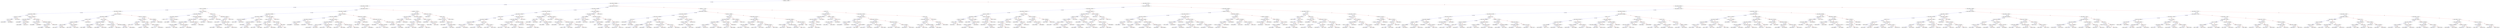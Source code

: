 digraph {
	graph [rankdir=UT]
	0 [label="domination_y<-1.24089241"]
	0 -> 1 [label="yes, missing" color="#0000FF"]
	0 -> 2 [label=no color="#FF0000"]
	1 [label="player_a_sRating<0.0228692256"]
	1 -> 3 [label="yes, missing" color="#0000FF"]
	1 -> 4 [label=no color="#FF0000"]
	3 [label="player_b_sRating<-0.0173892863"]
	3 -> 7 [label="yes, missing" color="#0000FF"]
	3 -> 8 [label=no color="#FF0000"]
	7 [label="bf_dev_vt_x<0.0870262682"]
	7 -> 15 [label="yes, missing" color="#0000FF"]
	7 -> 16 [label=no color="#FF0000"]
	15 [label="player_a_sRating<-0.379208446"]
	15 -> 31 [label="yes, missing" color="#0000FF"]
	15 -> 32 [label=no color="#FF0000"]
	31 [label="player_b_sRating<-0.34983629"]
	31 -> 63 [label="yes, missing" color="#0000FF"]
	31 -> 64 [label=no color="#FF0000"]
	63 [label="comp_rat_vp_x<-1.01217008"]
	63 -> 125 [label="yes, missing" color="#0000FF"]
	63 -> 126 [label=no color="#FF0000"]
	125 [label="dev_vp_y<0.123448551"]
	125 -> 245 [label="yes, missing" color="#0000FF"]
	125 -> 246 [label=no color="#FF0000"]
	245 [label="leaf=0.0375000015"]
	246 [label="leaf=-0.0666666701"]
	126 [label="leaf=-0.158974364"]
	64 [label="bf_rating_vz_y<-0.0283188112"]
	64 -> 127 [label="yes, missing" color="#0000FF"]
	64 -> 128 [label=no color="#FF0000"]
	127 [label="player_a_sRating<-0.518607497"]
	127 -> 247 [label="yes, missing" color="#0000FF"]
	127 -> 248 [label=no color="#FF0000"]
	247 [label="leaf=0.169696972"]
	248 [label="dev_vz_x<0.104636595"]
	248 -> 437 [label="yes, missing" color="#0000FF"]
	248 -> 438 [label=no color="#FF0000"]
	437 [label="leaf=0.0125000002"]
	438 [label="leaf=0.129411772"]
	128 [label="bf_dev_y<0.0676491931"]
	128 -> 249 [label="yes, missing" color="#0000FF"]
	128 -> 250 [label=no color="#FF0000"]
	249 [label="bf_dev_vt_x<0.0754328296"]
	249 -> 439 [label="yes, missing" color="#0000FF"]
	249 -> 440 [label=no color="#FF0000"]
	439 [label="leaf=0.13636364"]
	440 [label="leaf=0.0666666701"]
	250 [label="player_b_sRating<-0.048939202"]
	250 -> 441 [label="yes, missing" color="#0000FF"]
	250 -> 442 [label=no color="#FF0000"]
	441 [label="rating_vp_y<0.010981679"]
	441 -> 701 [label="yes, missing" color="#0000FF"]
	441 -> 702 [label=no color="#FF0000"]
	701 [label="leaf=-0.0759999976"]
	702 [label="leaf=0.0555555597"]
	442 [label="leaf=0.0857142881"]
	32 [label="bf_dev_vz_x<0.0873245597"]
	32 -> 65 [label="yes, missing" color="#0000FF"]
	32 -> 66 [label=no color="#FF0000"]
	65 [label="player_b_sRating<-0.286198914"]
	65 -> 129 [label="yes, missing" color="#0000FF"]
	65 -> 130 [label=no color="#FF0000"]
	129 [label="position_vp_x<1485.5"]
	129 -> 251 [label="yes, missing" color="#0000FF"]
	129 -> 252 [label=no color="#FF0000"]
	251 [label="bf_rating_vp_x<0.0185578838"]
	251 -> 443 [label="yes, missing" color="#0000FF"]
	251 -> 444 [label=no color="#FF0000"]
	443 [label="bf_dev_x<0.0779123232"]
	443 -> 703 [label="yes, missing" color="#0000FF"]
	443 -> 704 [label=no color="#FF0000"]
	703 [label="leaf=-0.136842117"]
	704 [label="leaf=-0.0415094346"]
	444 [label="rating_vp_y<-0.0284937844"]
	444 -> 705 [label="yes, missing" color="#0000FF"]
	444 -> 706 [label=no color="#FF0000"]
	705 [label="leaf=-0.113513522"]
	706 [label="leaf=-0.180419579"]
	252 [label="leaf=-0.0235294122"]
	130 [label="bf_dev_y<0.075382717"]
	130 -> 253 [label="yes, missing" color="#0000FF"]
	130 -> 254 [label=no color="#FF0000"]
	253 [label="player_b_sRating<-0.0786905885"]
	253 -> 445 [label="yes, missing" color="#0000FF"]
	253 -> 446 [label=no color="#FF0000"]
	445 [label="rating_vz_x<-0.0368796811"]
	445 -> 707 [label="yes, missing" color="#0000FF"]
	445 -> 708 [label=no color="#FF0000"]
	707 [label="leaf=-0.119266056"]
	708 [label="leaf=-0.0666666701"]
	446 [label="player_b_rating<-0.0647498965"]
	446 -> 709 [label="yes, missing" color="#0000FF"]
	446 -> 710 [label=no color="#FF0000"]
	709 [label="leaf=0.0489626564"]
	710 [label="leaf=-0.0515815094"]
	254 [label="position_y<763.5"]
	254 -> 447 [label="yes, missing" color="#0000FF"]
	254 -> 448 [label=no color="#FF0000"]
	447 [label="bf_rating_vp_y<0.0219532344"]
	447 -> 711 [label="yes, missing" color="#0000FF"]
	447 -> 712 [label=no color="#FF0000"]
	711 [label="leaf=-0.165038571"]
	712 [label="leaf=-0.0790697709"]
	448 [label="player_b_sRating<-0.0629946664"]
	448 -> 713 [label="yes, missing" color="#0000FF"]
	448 -> 714 [label=no color="#FF0000"]
	713 [label="leaf=-0.110466324"]
	714 [label="leaf=-0.0336507969"]
	66 [label="comp_rat_vz_y<-0.568875551"]
	66 -> 131 [label="yes, missing" color="#0000FF"]
	66 -> 132 [label=no color="#FF0000"]
	131 [label="bf_rating_vt_y<-0.0125886314"]
	131 -> 255 [label="yes, missing" color="#0000FF"]
	131 -> 256 [label=no color="#FF0000"]
	255 [label="period_id_x<185"]
	255 -> 449 [label="yes, missing" color="#0000FF"]
	255 -> 450 [label=no color="#FF0000"]
	449 [label="leaf=0.111111119"]
	450 [label="leaf=0.00833333377"]
	256 [label="domination_x<-1.41194582"]
	256 -> 451 [label="yes, missing" color="#0000FF"]
	256 -> 452 [label=no color="#FF0000"]
	451 [label="rating_vp_y<-0.0379823521"]
	451 -> 715 [label="yes, missing" color="#0000FF"]
	451 -> 716 [label=no color="#FF0000"]
	715 [label="leaf=0.0625"]
	716 [label="leaf=-0.078651689"]
	452 [label="bf_dev_vp_y<0.0853236318"]
	452 -> 717 [label="yes, missing" color="#0000FF"]
	452 -> 718 [label=no color="#FF0000"]
	717 [label="leaf=0.111111119"]
	718 [label="leaf=-0.0500000007"]
	132 [label="dev_vz_y<0.0965860486"]
	132 -> 257 [label="yes, missing" color="#0000FF"]
	132 -> 258 [label=no color="#FF0000"]
	257 [label="leaf=0.165714294"]
	258 [label="leaf=0.0454545468"]
	16 [label="bf_dev_vz_y<0.0861103013"]
	16 -> 33 [label="yes, missing" color="#0000FF"]
	16 -> 34 [label=no color="#FF0000"]
	33 [label="player_b_sRating<-0.300884128"]
	33 -> 67 [label="yes, missing" color="#0000FF"]
	33 -> 68 [label=no color="#FF0000"]
	67 [label="player_a_sRating<-0.195518106"]
	67 -> 133 [label="yes, missing" color="#0000FF"]
	67 -> 134 [label=no color="#FF0000"]
	133 [label="leaf=0.0111111114"]
	134 [label="bf_rating_vz_x<-0.00873518363"]
	134 -> 259 [label="yes, missing" color="#0000FF"]
	134 -> 260 [label=no color="#FF0000"]
	259 [label="leaf=-0.179999992"]
	260 [label="leaf=-0.0692307726"]
	68 [label="player_a_sRating<-0.000918988953"]
	68 -> 135 [label="yes, missing" color="#0000FF"]
	68 -> 136 [label=no color="#FF0000"]
	135 [label="player_b_rating<-0.0268914849"]
	135 -> 261 [label="yes, missing" color="#0000FF"]
	135 -> 262 [label=no color="#FF0000"]
	261 [label="player_b_sRating<-0.0443266928"]
	261 -> 453 [label="yes, missing" color="#0000FF"]
	261 -> 454 [label=no color="#FF0000"]
	453 [label="player_b_rating<-0.0495560691"]
	453 -> 719 [label="yes, missing" color="#0000FF"]
	453 -> 720 [label=no color="#FF0000"]
	719 [label="leaf=0.0579710118"]
	720 [label="leaf=-0.101886801"]
	454 [label="player_b_rating<-0.0353004932"]
	454 -> 721 [label="yes, missing" color="#0000FF"]
	454 -> 722 [label=no color="#FF0000"]
	721 [label="leaf=0.165714294"]
	722 [label="leaf=0.0833333358"]
	262 [label="player_a_sRating<-0.0993702114"]
	262 -> 455 [label="yes, missing" color="#0000FF"]
	262 -> 456 [label=no color="#FF0000"]
	455 [label="leaf=0.0500000007"]
	456 [label="leaf=-0.0947368443"]
	136 [label="player_a_rating<0.0105175534"]
	136 -> 263 [label="yes, missing" color="#0000FF"]
	136 -> 264 [label=no color="#FF0000"]
	263 [label="leaf=-0.160000011"]
	264 [label="leaf=0.0256410278"]
	34 [label="position_vp_y<726"]
	34 -> 69 [label="yes, missing" color="#0000FF"]
	34 -> 70 [label=no color="#FF0000"]
	69 [label="player_b_sRating<-0.033375036"]
	69 -> 137 [label="yes, missing" color="#0000FF"]
	69 -> 138 [label=no color="#FF0000"]
	137 [label="leaf=-0.180952385"]
	138 [label="leaf=-0.075000003"]
	70 [label="player_b_sRating<-0.0469972119"]
	70 -> 139 [label="yes, missing" color="#0000FF"]
	70 -> 140 [label=no color="#FF0000"]
	139 [label="position_y<968"]
	139 -> 265 [label="yes, missing" color="#0000FF"]
	139 -> 266 [label=no color="#FF0000"]
	265 [label="leaf=-0.142857149"]
	266 [label="player_b_sRating<-0.134045333"]
	266 -> 457 [label="yes, missing" color="#0000FF"]
	266 -> 458 [label=no color="#FF0000"]
	457 [label="bf_dev_vt_x<0.0898428559"]
	457 -> 723 [label="yes, missing" color="#0000FF"]
	457 -> 724 [label=no color="#FF0000"]
	723 [label="leaf=-0.120000005"]
	724 [label="leaf=0.00512820529"]
	458 [label="player_b_rating<-0.0949441642"]
	458 -> 725 [label="yes, missing" color="#0000FF"]
	458 -> 726 [label=no color="#FF0000"]
	725 [label="leaf=0.150000006"]
	726 [label="leaf=-0.00444444455"]
	140 [label="leaf=0.0571428612"]
	8 [label="player_b_sRating<0.163579121"]
	8 -> 17 [label="yes, missing" color="#0000FF"]
	8 -> 18 [label=no color="#FF0000"]
	17 [label="player_a_sRating<-0.164300859"]
	17 -> 35 [label="yes, missing" color="#0000FF"]
	17 -> 36 [label=no color="#FF0000"]
	35 [label="player_b_sRating<0.0205369573"]
	35 -> 71 [label="yes, missing" color="#0000FF"]
	35 -> 72 [label=no color="#FF0000"]
	71 [label="player_a_sRating<-0.276083469"]
	71 -> 141 [label="yes, missing" color="#0000FF"]
	71 -> 142 [label=no color="#FF0000"]
	141 [label="player_b_rating<-0.00293656765"]
	141 -> 267 [label="yes, missing" color="#0000FF"]
	141 -> 268 [label=no color="#FF0000"]
	267 [label="leaf=0.171428576"]
	268 [label="leaf=0.0740740746"]
	142 [label="domination_x<-1.57657981"]
	142 -> 269 [label="yes, missing" color="#0000FF"]
	142 -> 270 [label=no color="#FF0000"]
	269 [label="player_b_rating<-0.00915837102"]
	269 -> 459 [label="yes, missing" color="#0000FF"]
	269 -> 460 [label=no color="#FF0000"]
	459 [label="leaf=0.046808511"]
	460 [label="position_x<1212"]
	460 -> 727 [label="yes, missing" color="#0000FF"]
	460 -> 728 [label=no color="#FF0000"]
	727 [label="leaf=-0"]
	728 [label="leaf=-0.104761913"]
	270 [label="leaf=0.116981141"]
	72 [label="player_b_rating<0.139280587"]
	72 -> 143 [label="yes, missing" color="#0000FF"]
	72 -> 144 [label=no color="#FF0000"]
	143 [label="rating_vt_x<0.0321735367"]
	143 -> 271 [label="yes, missing" color="#0000FF"]
	143 -> 272 [label=no color="#FF0000"]
	271 [label="rating_vz_y<0.0325258262"]
	271 -> 461 [label="yes, missing" color="#0000FF"]
	271 -> 462 [label=no color="#FF0000"]
	461 [label="rating_vt_x<-0.0405229032"]
	461 -> 729 [label="yes, missing" color="#0000FF"]
	461 -> 730 [label=no color="#FF0000"]
	729 [label="leaf=0.113513522"]
	730 [label="leaf=0.176086962"]
	462 [label="rating_vt_y<-0.0256434828"]
	462 -> 731 [label="yes, missing" color="#0000FF"]
	462 -> 732 [label=no color="#FF0000"]
	731 [label="leaf=0.142857149"]
	732 [label="leaf=0.0705882385"]
	272 [label="bf_dev_x<0.0657189339"]
	272 -> 463 [label="yes, missing" color="#0000FF"]
	272 -> 464 [label=no color="#FF0000"]
	463 [label="period_id_x<216.5"]
	463 -> 733 [label="yes, missing" color="#0000FF"]
	463 -> 734 [label=no color="#FF0000"]
	733 [label="leaf=0.100000001"]
	734 [label="leaf=-0"]
	464 [label="leaf=0.144000009"]
	144 [label="leaf=0.0434782617"]
	36 [label="bf_dev_vz_x<0.0750219002"]
	36 -> 73 [label="yes, missing" color="#0000FF"]
	36 -> 74 [label=no color="#FF0000"]
	73 [label="player_b_rating<-0.00625403132"]
	73 -> 145 [label="yes, missing" color="#0000FF"]
	73 -> 146 [label=no color="#FF0000"]
	145 [label="player_b_sRating<-0.0075523518"]
	145 -> 273 [label="yes, missing" color="#0000FF"]
	145 -> 274 [label=no color="#FF0000"]
	273 [label="rating_vp_y<-0.00258431281"]
	273 -> 465 [label="yes, missing" color="#0000FF"]
	273 -> 466 [label=no color="#FF0000"]
	465 [label="leaf=0.0666666701"]
	466 [label="leaf=-0.0526315831"]
	274 [label="position_vp_y<641.5"]
	274 -> 467 [label="yes, missing" color="#0000FF"]
	274 -> 468 [label=no color="#FF0000"]
	467 [label="leaf=0.055319149"]
	468 [label="leaf=0.167213127"]
	146 [label="player_b_sRating<0.0178941544"]
	146 -> 275 [label="yes, missing" color="#0000FF"]
	146 -> 276 [label=no color="#FF0000"]
	275 [label="player_b_sRating<0.00375625025"]
	275 -> 469 [label="yes, missing" color="#0000FF"]
	275 -> 470 [label=no color="#FF0000"]
	469 [label="bf_dev_vt_y<0.0774597451"]
	469 -> 735 [label="yes, missing" color="#0000FF"]
	469 -> 736 [label=no color="#FF0000"]
	735 [label="leaf=-0.0947368443"]
	736 [label="leaf=-0.180645153"]
	470 [label="player_b_rating<0.00526707992"]
	470 -> 737 [label="yes, missing" color="#0000FF"]
	470 -> 738 [label=no color="#FF0000"]
	737 [label="leaf=0.0424242429"]
	738 [label="leaf=-0.121839084"]
	276 [label="player_a_sRating<-0.04099527"]
	276 -> 471 [label="yes, missing" color="#0000FF"]
	276 -> 472 [label=no color="#FF0000"]
	471 [label="bf_dev_vt_x<0.0847715288"]
	471 -> 739 [label="yes, missing" color="#0000FF"]
	471 -> 740 [label=no color="#FF0000"]
	739 [label="leaf=0.0297872331"]
	740 [label="leaf=0.152380958"]
	472 [label="player_a_rating<-0.0387737527"]
	472 -> 741 [label="yes, missing" color="#0000FF"]
	472 -> 742 [label=no color="#FF0000"]
	741 [label="leaf=-0.14418605"]
	742 [label="leaf=-0.0090452265"]
	74 [label="player_b_rating<-0.0119633265"]
	74 -> 147 [label="yes, missing" color="#0000FF"]
	74 -> 148 [label=no color="#FF0000"]
	147 [label="bf_dev_vz_y<0.0874690935"]
	147 -> 277 [label="yes, missing" color="#0000FF"]
	147 -> 278 [label=no color="#FF0000"]
	277 [label="dev_vt_y<0.155489296"]
	277 -> 473 [label="yes, missing" color="#0000FF"]
	277 -> 474 [label=no color="#FF0000"]
	473 [label="leaf=0.172093019"]
	474 [label="bf_rating_vz_y<0.00184564653"]
	474 -> 743 [label="yes, missing" color="#0000FF"]
	474 -> 744 [label=no color="#FF0000"]
	743 [label="leaf=0.151515156"]
	744 [label="leaf=0.0666666701"]
	278 [label="leaf=0.0810810849"]
	148 [label="player_b_sRating<0.00487770792"]
	148 -> 279 [label="yes, missing" color="#0000FF"]
	148 -> 280 [label=no color="#FF0000"]
	279 [label="bf_dev_vp_y<0.0761596262"]
	279 -> 475 [label="yes, missing" color="#0000FF"]
	279 -> 476 [label=no color="#FF0000"]
	475 [label="leaf=0.041860465"]
	476 [label="player_b_sRating<-0.00252783298"]
	476 -> 745 [label="yes, missing" color="#0000FF"]
	476 -> 746 [label=no color="#FF0000"]
	745 [label="leaf=-0.112727277"]
	746 [label="leaf=-0.0187500007"]
	280 [label="player_a_rating<-0.144145235"]
	280 -> 477 [label="yes, missing" color="#0000FF"]
	280 -> 478 [label=no color="#FF0000"]
	477 [label="leaf=-0.0916666687"]
	478 [label="rating_vp_x<0.0151157323"]
	478 -> 747 [label="yes, missing" color="#0000FF"]
	478 -> 748 [label=no color="#FF0000"]
	747 [label="leaf=0.0979166701"]
	748 [label="leaf=0.0185365863"]
	18 [label="domination_x<-1.67907238"]
	18 -> 37 [label="yes, missing" color="#0000FF"]
	18 -> 38 [label=no color="#FF0000"]
	37 [label="player_b_sRating<0.194560647"]
	37 -> 75 [label="yes, missing" color="#0000FF"]
	37 -> 76 [label=no color="#FF0000"]
	75 [label="player_b_rating<0.182142556"]
	75 -> 149 [label="yes, missing" color="#0000FF"]
	75 -> 150 [label=no color="#FF0000"]
	149 [label="rating_vt_x<0.011599551"]
	149 -> 281 [label="yes, missing" color="#0000FF"]
	149 -> 282 [label=no color="#FF0000"]
	281 [label="leaf=0.169696972"]
	282 [label="leaf=0.0823529437"]
	150 [label="leaf=-0.00444444455"]
	76 [label="player_a_sRating<-0.0307039861"]
	76 -> 151 [label="yes, missing" color="#0000FF"]
	76 -> 152 [label=no color="#FF0000"]
	151 [label="rating_vp_x<0.0685769916"]
	151 -> 283 [label="yes, missing" color="#0000FF"]
	151 -> 284 [label=no color="#FF0000"]
	283 [label="position_vp_y<294"]
	283 -> 479 [label="yes, missing" color="#0000FF"]
	283 -> 480 [label=no color="#FF0000"]
	479 [label="bf_rating_vp_x<-0.0467149727"]
	479 -> 749 [label="yes, missing" color="#0000FF"]
	479 -> 750 [label=no color="#FF0000"]
	749 [label="leaf=0.126153857"]
	750 [label="leaf=0.178902954"]
	480 [label="rating_vz_x<-0.00849503372"]
	480 -> 751 [label="yes, missing" color="#0000FF"]
	480 -> 752 [label=no color="#FF0000"]
	751 [label="leaf=0.0631578937"]
	752 [label="leaf=0.162790701"]
	284 [label="leaf=0.075000003"]
	152 [label="bf_rating_vt_y<-0.0307330787"]
	152 -> 285 [label="yes, missing" color="#0000FF"]
	152 -> 286 [label=no color="#FF0000"]
	285 [label="leaf=0.0448979586"]
	286 [label="bf_dev_vp_x<0.0755782425"]
	286 -> 481 [label="yes, missing" color="#0000FF"]
	286 -> 482 [label=no color="#FF0000"]
	481 [label="leaf=0.0871794894"]
	482 [label="leaf=0.170149252"]
	38 [label="player_b_rating<0.177337974"]
	38 -> 77 [label="yes, missing" color="#0000FF"]
	38 -> 78 [label=no color="#FF0000"]
	77 [label="leaf=0.154430375"]
	78 [label="position_vz_x<988"]
	78 -> 153 [label="yes, missing" color="#0000FF"]
	78 -> 154 [label=no color="#FF0000"]
	153 [label="bf_rating_vt_x<-0.0214672051"]
	153 -> 287 [label="yes, missing" color="#0000FF"]
	153 -> 288 [label=no color="#FF0000"]
	287 [label="leaf=-0.0256410278"]
	288 [label="comp_rat_vt_y<-1500"]
	288 -> 483 [label="yes, missing" color="#0000FF"]
	288 -> 484 [label=no color="#FF0000"]
	483 [label="leaf=0.0125000002"]
	484 [label="player_b_sRating<0.230646402"]
	484 -> 753 [label="yes, missing" color="#0000FF"]
	484 -> 754 [label=no color="#FF0000"]
	753 [label="leaf=0.0526315831"]
	754 [label="leaf=0.143661976"]
	154 [label="leaf=-0.0787878856"]
	4 [label="player_b_sRating<0.00872241892"]
	4 -> 9 [label="yes, missing" color="#0000FF"]
	4 -> 10 [label=no color="#FF0000"]
	9 [label="player_a_sRating<0.231823951"]
	9 -> 19 [label="yes, missing" color="#0000FF"]
	9 -> 20 [label=no color="#FF0000"]
	19 [label="player_b_sRating<-0.0391784832"]
	19 -> 39 [label="yes, missing" color="#0000FF"]
	19 -> 40 [label=no color="#FF0000"]
	39 [label="player_b_sRating<-0.138092816"]
	39 -> 79 [label="yes, missing" color="#0000FF"]
	39 -> 80 [label=no color="#FF0000"]
	79 [label="position_vp_x<959"]
	79 -> 155 [label="yes, missing" color="#0000FF"]
	79 -> 156 [label=no color="#FF0000"]
	155 [label="player_a_sRating<0.0799949616"]
	155 -> 289 [label="yes, missing" color="#0000FF"]
	155 -> 290 [label=no color="#FF0000"]
	289 [label="player_a_rating<0.0754556507"]
	289 -> 485 [label="yes, missing" color="#0000FF"]
	289 -> 486 [label=no color="#FF0000"]
	485 [label="comp_rat_vt_y<0.0783012211"]
	485 -> 755 [label="yes, missing" color="#0000FF"]
	485 -> 756 [label=no color="#FF0000"]
	755 [label="leaf=-0.166315794"]
	756 [label="leaf=-0.0500000007"]
	486 [label="leaf=-0.0454545468"]
	290 [label="position_vt_x<248.5"]
	290 -> 487 [label="yes, missing" color="#0000FF"]
	290 -> 488 [label=no color="#FF0000"]
	487 [label="player_a_sRating<0.184565485"]
	487 -> 757 [label="yes, missing" color="#0000FF"]
	487 -> 758 [label=no color="#FF0000"]
	757 [label="leaf=-0.0844444484"]
	758 [label="leaf=-0.161538467"]
	488 [label="rating_vp_x<-0.106404714"]
	488 -> 759 [label="yes, missing" color="#0000FF"]
	488 -> 760 [label=no color="#FF0000"]
	759 [label="leaf=-0.112500004"]
	760 [label="leaf=-0.179474935"]
	156 [label="leaf=-0.075000003"]
	80 [label="player_b_rating<-0.0488727503"]
	80 -> 157 [label="yes, missing" color="#0000FF"]
	80 -> 158 [label=no color="#FF0000"]
	157 [label="player_b_sRating<-0.059048377"]
	157 -> 291 [label="yes, missing" color="#0000FF"]
	157 -> 292 [label=no color="#FF0000"]
	291 [label="player_b_rating<-0.124922633"]
	291 -> 489 [label="yes, missing" color="#0000FF"]
	291 -> 490 [label=no color="#FF0000"]
	489 [label="bf_dev_vt_y<0.0849562734"]
	489 -> 761 [label="yes, missing" color="#0000FF"]
	489 -> 762 [label=no color="#FF0000"]
	761 [label="leaf=-0.104273513"]
	762 [label="leaf=0.0171428584"]
	490 [label="domination_x<-1.16506684"]
	490 -> 763 [label="yes, missing" color="#0000FF"]
	490 -> 764 [label=no color="#FF0000"]
	763 [label="leaf=-0.152066112"]
	764 [label="leaf=-0.0645161271"]
	292 [label="player_b_rating<-0.0618185699"]
	292 -> 491 [label="yes, missing" color="#0000FF"]
	292 -> 492 [label=no color="#FF0000"]
	491 [label="leaf=0.0297872331"]
	492 [label="player_a_sRating<0.0862653032"]
	492 -> 765 [label="yes, missing" color="#0000FF"]
	492 -> 766 [label=no color="#FF0000"]
	765 [label="leaf=-0.0439024381"]
	766 [label="leaf=-0.13333334"]
	158 [label="leaf=-0.182808027"]
	40 [label="player_b_rating<-0.0352854319"]
	40 -> 81 [label="yes, missing" color="#0000FF"]
	40 -> 82 [label=no color="#FF0000"]
	81 [label="player_a_sRating<0.0946547091"]
	81 -> 159 [label="yes, missing" color="#0000FF"]
	81 -> 160 [label=no color="#FF0000"]
	159 [label="position_vt_x<444.5"]
	159 -> 293 [label="yes, missing" color="#0000FF"]
	159 -> 294 [label=no color="#FF0000"]
	293 [label="leaf=0.0974358991"]
	294 [label="leaf=0.0125000002"]
	160 [label="position_vz_y<799"]
	160 -> 295 [label="yes, missing" color="#0000FF"]
	160 -> 296 [label=no color="#FF0000"]
	295 [label="leaf=-0"]
	296 [label="player_b_sRating<-0.0256844908"]
	296 -> 493 [label="yes, missing" color="#0000FF"]
	296 -> 494 [label=no color="#FF0000"]
	493 [label="leaf=-0.145454556"]
	494 [label="leaf=-0.0625"]
	82 [label="player_b_sRating<-0.0285311844"]
	82 -> 161 [label="yes, missing" color="#0000FF"]
	82 -> 162 [label=no color="#FF0000"]
	161 [label="leaf=-0.179354832"]
	162 [label="player_b_rating<-0.025011491"]
	162 -> 297 [label="yes, missing" color="#0000FF"]
	162 -> 298 [label=no color="#FF0000"]
	297 [label="player_a_sRating<0.115725316"]
	297 -> 495 [label="yes, missing" color="#0000FF"]
	297 -> 496 [label=no color="#FF0000"]
	495 [label="leaf=0.0222222228"]
	496 [label="leaf=-0.0777777806"]
	298 [label="player_b_sRating<-0.0113302544"]
	298 -> 497 [label="yes, missing" color="#0000FF"]
	298 -> 498 [label=no color="#FF0000"]
	497 [label="bf_dev_y<0.0615394711"]
	497 -> 767 [label="yes, missing" color="#0000FF"]
	497 -> 768 [label=no color="#FF0000"]
	767 [label="leaf=-0.0777777806"]
	768 [label="leaf=-0.167567566"]
	498 [label="player_b_rating<0.00152371405"]
	498 -> 769 [label="yes, missing" color="#0000FF"]
	498 -> 770 [label=no color="#FF0000"]
	769 [label="leaf=-0.0564705916"]
	770 [label="leaf=-0.16422765"]
	20 [label="player_a_sRating<0.593668818"]
	20 -> 41 [label="yes, missing" color="#0000FF"]
	20 -> 42 [label=no color="#FF0000"]
	41 [label="player_b_sRating<-0.0784006864"]
	41 -> 83 [label="yes, missing" color="#0000FF"]
	41 -> 84 [label=no color="#FF0000"]
	83 [label="bf_dev_y<0.0558486804"]
	83 -> 163 [label="yes, missing" color="#0000FF"]
	83 -> 164 [label=no color="#FF0000"]
	163 [label="leaf=-0.115151517"]
	164 [label="rating_vp_y<-0.0952541232"]
	164 -> 299 [label="yes, missing" color="#0000FF"]
	164 -> 300 [label=no color="#FF0000"]
	299 [label="leaf=-0.125581399"]
	300 [label="leaf=-0.183701664"]
	84 [label="player_b_rating<-0.0811390728"]
	84 -> 165 [label="yes, missing" color="#0000FF"]
	84 -> 166 [label=no color="#FF0000"]
	165 [label="bf_dev_vz_x<0.0626032054"]
	165 -> 301 [label="yes, missing" color="#0000FF"]
	165 -> 302 [label=no color="#FF0000"]
	301 [label="leaf=-0.141463414"]
	302 [label="bf_dev_vz_x<0.068665348"]
	302 -> 499 [label="yes, missing" color="#0000FF"]
	302 -> 500 [label=no color="#FF0000"]
	499 [label="leaf=-0"]
	500 [label="leaf=-0.105882362"]
	166 [label="rating_vt_y<-0.0871535689"]
	166 -> 303 [label="yes, missing" color="#0000FF"]
	166 -> 304 [label=no color="#FF0000"]
	303 [label="leaf=-0.088888891"]
	304 [label="bf_dev_vz_y<0.0809577107"]
	304 -> 501 [label="yes, missing" color="#0000FF"]
	304 -> 502 [label=no color="#FF0000"]
	501 [label="position_vz_y<1217.5"]
	501 -> 771 [label="yes, missing" color="#0000FF"]
	501 -> 772 [label=no color="#FF0000"]
	771 [label="leaf=-0.159585491"]
	772 [label="leaf=-0.112643681"]
	502 [label="rating_vz_y<-0.0564449653"]
	502 -> 773 [label="yes, missing" color="#0000FF"]
	502 -> 774 [label=no color="#FF0000"]
	773 [label="leaf=-0.0941176489"]
	774 [label="leaf=-0.18417047"]
	42 [label="leaf=-0.191610172"]
	10 [label="domination_x<-1.17729163"]
	10 -> 21 [label="yes, missing" color="#0000FF"]
	10 -> 22 [label=no color="#FF0000"]
	21 [label="player_b_sRating<0.152553484"]
	21 -> 43 [label="yes, missing" color="#0000FF"]
	21 -> 44 [label=no color="#FF0000"]
	43 [label="player_a_sRating<0.232530102"]
	43 -> 85 [label="yes, missing" color="#0000FF"]
	43 -> 86 [label=no color="#FF0000"]
	85 [label="player_b_rating<0.0131960362"]
	85 -> 167 [label="yes, missing" color="#0000FF"]
	85 -> 168 [label=no color="#FF0000"]
	167 [label="player_a_race<2"]
	167 -> 305 [label="yes, missing" color="#0000FF"]
	167 -> 306 [label=no color="#FF0000"]
	305 [label="leaf=0.0981818214"]
	306 [label="bf_dev_vp_y<0.0775982887"]
	306 -> 503 [label="yes, missing" color="#0000FF"]
	306 -> 504 [label=no color="#FF0000"]
	503 [label="leaf=0.05185185"]
	504 [label="leaf=-0.0745098069"]
	168 [label="domination_x<-1.33214653"]
	168 -> 307 [label="yes, missing" color="#0000FF"]
	168 -> 308 [label=no color="#FF0000"]
	307 [label="period_id_x<226.5"]
	307 -> 505 [label="yes, missing" color="#0000FF"]
	307 -> 506 [label=no color="#FF0000"]
	505 [label="bf_rating_vp_x<-0.0866698325"]
	505 -> 775 [label="yes, missing" color="#0000FF"]
	505 -> 776 [label=no color="#FF0000"]
	775 [label="leaf=-0.0200000014"]
	776 [label="leaf=-0.111591958"]
	506 [label="bf_dev_vp_y<0.0662898719"]
	506 -> 777 [label="yes, missing" color="#0000FF"]
	506 -> 778 [label=no color="#FF0000"]
	777 [label="leaf=0.0500000007"]
	778 [label="leaf=-0.0509090908"]
	308 [label="player_a_sRating<0.113012075"]
	308 -> 507 [label="yes, missing" color="#0000FF"]
	308 -> 508 [label=no color="#FF0000"]
	507 [label="player_b_sRating<0.0575176105"]
	507 -> 779 [label="yes, missing" color="#0000FF"]
	507 -> 780 [label=no color="#FF0000"]
	779 [label="leaf=-0.0245614033"]
	780 [label="leaf=0.0827586278"]
	508 [label="dev_vt_x<0.107414767"]
	508 -> 781 [label="yes, missing" color="#0000FF"]
	508 -> 782 [label=no color="#FF0000"]
	781 [label="leaf=-0.140298516"]
	782 [label="leaf=-0.0300000012"]
	86 [label="player_b_rating<-0.00176212389"]
	86 -> 169 [label="yes, missing" color="#0000FF"]
	86 -> 170 [label=no color="#FF0000"]
	169 [label="leaf=-0.0400000028"]
	170 [label="comp_rat_vt_y<0.587223709"]
	170 -> 309 [label="yes, missing" color="#0000FF"]
	170 -> 310 [label=no color="#FF0000"]
	309 [label="domination_x<-1.43516827"]
	309 -> 509 [label="yes, missing" color="#0000FF"]
	309 -> 510 [label=no color="#FF0000"]
	509 [label="leaf=-0.178571433"]
	510 [label="player_b_sRating<0.0614669211"]
	510 -> 783 [label="yes, missing" color="#0000FF"]
	510 -> 784 [label=no color="#FF0000"]
	783 [label="leaf=-0.153225809"]
	784 [label="leaf=-0.112820521"]
	310 [label="leaf=-0.0551724136"]
	44 [label="domination_x<-1.55809832"]
	44 -> 87 [label="yes, missing" color="#0000FF"]
	44 -> 88 [label=no color="#FF0000"]
	87 [label="position_vt_x<557.5"]
	87 -> 171 [label="yes, missing" color="#0000FF"]
	87 -> 172 [label=no color="#FF0000"]
	171 [label="player_b_sRating<0.353002042"]
	171 -> 311 [label="yes, missing" color="#0000FF"]
	171 -> 312 [label=no color="#FF0000"]
	311 [label="player_a_sRating<0.118228629"]
	311 -> 511 [label="yes, missing" color="#0000FF"]
	311 -> 512 [label=no color="#FF0000"]
	511 [label="rating_vz_x<-0.00939412415"]
	511 -> 785 [label="yes, missing" color="#0000FF"]
	511 -> 786 [label=no color="#FF0000"]
	785 [label="leaf=0.00869565271"]
	786 [label="leaf=0.0967741907"]
	512 [label="position_y<253.5"]
	512 -> 787 [label="yes, missing" color="#0000FF"]
	512 -> 788 [label=no color="#FF0000"]
	787 [label="leaf=-0.0829268321"]
	788 [label="leaf=0.020895524"]
	312 [label="domination_y<-1.29575682"]
	312 -> 513 [label="yes, missing" color="#0000FF"]
	312 -> 514 [label=no color="#FF0000"]
	513 [label="dev_vt_y<0.132095858"]
	513 -> 789 [label="yes, missing" color="#0000FF"]
	513 -> 790 [label=no color="#FF0000"]
	789 [label="leaf=0.161111116"]
	790 [label="leaf=0.0874999985"]
	514 [label="leaf=0.0500000007"]
	172 [label="rating_vt_x<-0.0568061918"]
	172 -> 313 [label="yes, missing" color="#0000FF"]
	172 -> 314 [label=no color="#FF0000"]
	313 [label="leaf=-0.0303030312"]
	314 [label="leaf=-0.115151517"]
	88 [label="player_b_sRating<0.406210512"]
	88 -> 173 [label="yes, missing" color="#0000FF"]
	88 -> 174 [label=no color="#FF0000"]
	173 [label="player_a_sRating<0.288896501"]
	173 -> 315 [label="yes, missing" color="#0000FF"]
	173 -> 316 [label=no color="#FF0000"]
	315 [label="bf_dev_vz_x<0.0852387697"]
	315 -> 515 [label="yes, missing" color="#0000FF"]
	315 -> 516 [label=no color="#FF0000"]
	515 [label="player_a_rating<0.255633354"]
	515 -> 791 [label="yes, missing" color="#0000FF"]
	515 -> 792 [label=no color="#FF0000"]
	791 [label="leaf=-0.044621516"]
	792 [label="leaf=0.0478873253"]
	516 [label="leaf=0.096296303"]
	316 [label="bf_dev_x<0.0611540526"]
	316 -> 517 [label="yes, missing" color="#0000FF"]
	316 -> 518 [label=no color="#FF0000"]
	517 [label="player_b_race<3"]
	517 -> 793 [label="yes, missing" color="#0000FF"]
	517 -> 794 [label=no color="#FF0000"]
	793 [label="leaf=-0.0721311495"]
	794 [label="leaf=-0.0147651006"]
	518 [label="player_a_sRating<0.432631671"]
	518 -> 795 [label="yes, missing" color="#0000FF"]
	518 -> 796 [label=no color="#FF0000"]
	795 [label="leaf=-0.0763848424"]
	796 [label="leaf=-0.145454556"]
	174 [label="player_a_sRating<0.496964514"]
	174 -> 317 [label="yes, missing" color="#0000FF"]
	174 -> 318 [label=no color="#FF0000"]
	317 [label="domination_x<-1.41469228"]
	317 -> 519 [label="yes, missing" color="#0000FF"]
	317 -> 520 [label=no color="#FF0000"]
	519 [label="rating_vt_y<-0.0278283898"]
	519 -> 797 [label="yes, missing" color="#0000FF"]
	519 -> 798 [label=no color="#FF0000"]
	797 [label="leaf=-0.0787878856"]
	798 [label="leaf=0.046808511"]
	520 [label="player_b_sRating<0.440512449"]
	520 -> 799 [label="yes, missing" color="#0000FF"]
	520 -> 800 [label=no color="#FF0000"]
	799 [label="leaf=0.0400000028"]
	800 [label="leaf=0.111764707"]
	318 [label="player_a_rating<0.525097728"]
	318 -> 521 [label="yes, missing" color="#0000FF"]
	318 -> 522 [label=no color="#FF0000"]
	521 [label="leaf=-0.0874999985"]
	522 [label="leaf=-0"]
	22 [label="position_x<80.5"]
	22 -> 45 [label="yes, missing" color="#0000FF"]
	22 -> 46 [label=no color="#FF0000"]
	45 [label="player_b_sRating<0.403487742"]
	45 -> 89 [label="yes, missing" color="#0000FF"]
	45 -> 90 [label=no color="#FF0000"]
	89 [label="player_a_sRating<0.961594522"]
	89 -> 175 [label="yes, missing" color="#0000FF"]
	89 -> 176 [label=no color="#FF0000"]
	175 [label="player_a_rating<0.955307424"]
	175 -> 319 [label="yes, missing" color="#0000FF"]
	175 -> 320 [label=no color="#FF0000"]
	319 [label="dev_x<0.109538794"]
	319 -> 523 [label="yes, missing" color="#0000FF"]
	319 -> 524 [label=no color="#FF0000"]
	523 [label="position_vt_y<722.5"]
	523 -> 801 [label="yes, missing" color="#0000FF"]
	523 -> 802 [label=no color="#FF0000"]
	801 [label="leaf=-0.175055683"]
	802 [label="leaf=-0.103030302"]
	524 [label="leaf=-0.0787878856"]
	320 [label="leaf=-0.0625"]
	176 [label="leaf=-0.186366022"]
	90 [label="domination_y<-1.34009373"]
	90 -> 177 [label="yes, missing" color="#0000FF"]
	90 -> 178 [label=no color="#FF0000"]
	177 [label="leaf=-0.0444444455"]
	178 [label="position_vp_y<217.5"]
	178 -> 321 [label="yes, missing" color="#0000FF"]
	178 -> 322 [label=no color="#FF0000"]
	321 [label="player_a_sRating<1.0444442"]
	321 -> 525 [label="yes, missing" color="#0000FF"]
	321 -> 526 [label=no color="#FF0000"]
	525 [label="leaf=-0.116981141"]
	526 [label="leaf=-0.175280914"]
	322 [label="leaf=-0.0823529437"]
	46 [label="player_b_sRating<0.377758861"]
	46 -> 91 [label="yes, missing" color="#0000FF"]
	46 -> 92 [label=no color="#FF0000"]
	91 [label="player_a_sRating<0.350437611"]
	91 -> 179 [label="yes, missing" color="#0000FF"]
	91 -> 180 [label=no color="#FF0000"]
	179 [label="bf_dev_vp_y<0.0672289729"]
	179 -> 323 [label="yes, missing" color="#0000FF"]
	179 -> 324 [label=no color="#FF0000"]
	323 [label="bf_rating_vp_y<-0.023886051"]
	323 -> 527 [label="yes, missing" color="#0000FF"]
	323 -> 528 [label=no color="#FF0000"]
	527 [label="leaf=-0.0500000007"]
	528 [label="leaf=0.0333333351"]
	324 [label="bf_rating_vt_x<-0.0614877045"]
	324 -> 529 [label="yes, missing" color="#0000FF"]
	324 -> 530 [label=no color="#FF0000"]
	529 [label="leaf=-0.0146341464"]
	530 [label="dev_vp_x<0.0805339888"]
	530 -> 803 [label="yes, missing" color="#0000FF"]
	530 -> 804 [label=no color="#FF0000"]
	803 [label="leaf=-0.0222222228"]
	804 [label="leaf=-0.120903961"]
	180 [label="player_b_sRating<0.159077048"]
	180 -> 325 [label="yes, missing" color="#0000FF"]
	180 -> 326 [label=no color="#FF0000"]
	325 [label="player_a_sRating<0.626999617"]
	325 -> 531 [label="yes, missing" color="#0000FF"]
	325 -> 532 [label=no color="#FF0000"]
	531 [label="position_vp_y<827.5"]
	531 -> 805 [label="yes, missing" color="#0000FF"]
	531 -> 806 [label=no color="#FF0000"]
	805 [label="leaf=-0.139157251"]
	806 [label="leaf=-0.0736842081"]
	532 [label="comp_rat_vp_y<0.521958947"]
	532 -> 807 [label="yes, missing" color="#0000FF"]
	532 -> 808 [label=no color="#FF0000"]
	807 [label="leaf=-0.169882357"]
	808 [label="leaf=-0.115492955"]
	326 [label="player_b_rating<0.146413341"]
	326 -> 533 [label="yes, missing" color="#0000FF"]
	326 -> 534 [label=no color="#FF0000"]
	533 [label="position_y<315.5"]
	533 -> 809 [label="yes, missing" color="#0000FF"]
	533 -> 810 [label=no color="#FF0000"]
	809 [label="leaf=-0.100000001"]
	810 [label="leaf=-0.0120481933"]
	534 [label="dev_vp_x<0.0743379295"]
	534 -> 811 [label="yes, missing" color="#0000FF"]
	534 -> 812 [label=no color="#FF0000"]
	811 [label="leaf=-0.0480000004"]
	812 [label="leaf=-0.130484328"]
	92 [label="position_y<226.5"]
	92 -> 181 [label="yes, missing" color="#0000FF"]
	92 -> 182 [label=no color="#FF0000"]
	181 [label="player_b_sRating<0.503420115"]
	181 -> 327 [label="yes, missing" color="#0000FF"]
	181 -> 328 [label=no color="#FF0000"]
	327 [label="position_vz_y<204.5"]
	327 -> 535 [label="yes, missing" color="#0000FF"]
	327 -> 536 [label=no color="#FF0000"]
	535 [label="dev_vp_y<0.114731923"]
	535 -> 813 [label="yes, missing" color="#0000FF"]
	535 -> 814 [label=no color="#FF0000"]
	813 [label="leaf=-0.10559006"]
	814 [label="leaf=-0.167123288"]
	536 [label="player_a_sRating<0.820199609"]
	536 -> 815 [label="yes, missing" color="#0000FF"]
	536 -> 816 [label=no color="#FF0000"]
	815 [label="leaf=-0.0346666686"]
	816 [label="leaf=-0.158333346"]
	328 [label="period_id_x<238.5"]
	328 -> 537 [label="yes, missing" color="#0000FF"]
	328 -> 538 [label=no color="#FF0000"]
	537 [label="leaf=0.0666666701"]
	538 [label="leaf=-0.0705882385"]
	182 [label="leaf=0.0526315831"]
	2 [label="player_a_sRating<0.40874511"]
	2 -> 5 [label="yes, missing" color="#0000FF"]
	2 -> 6 [label=no color="#FF0000"]
	5 [label="player_a_sRating<0.0796684027"]
	5 -> 11 [label="yes, missing" color="#0000FF"]
	5 -> 12 [label=no color="#FF0000"]
	11 [label="player_b_sRating<0.452002227"]
	11 -> 23 [label="yes, missing" color="#0000FF"]
	11 -> 24 [label=no color="#FF0000"]
	23 [label="player_a_sRating<-0.0153321037"]
	23 -> 47 [label="yes, missing" color="#0000FF"]
	23 -> 48 [label=no color="#FF0000"]
	47 [label="comp_rat_vz_x<-0.38995707"]
	47 -> 93 [label="yes, missing" color="#0000FF"]
	47 -> 94 [label=no color="#FF0000"]
	93 [label="player_a_sRating<-0.137642339"]
	93 -> 183 [label="yes, missing" color="#0000FF"]
	93 -> 184 [label=no color="#FF0000"]
	183 [label="bf_rating_vp_x<0.0696050227"]
	183 -> 329 [label="yes, missing" color="#0000FF"]
	183 -> 330 [label=no color="#FF0000"]
	329 [label="position_vz_y<168.5"]
	329 -> 539 [label="yes, missing" color="#0000FF"]
	329 -> 540 [label=no color="#FF0000"]
	539 [label="leaf=0.115789473"]
	540 [label="leaf=0.177591041"]
	330 [label="leaf=0.095238097"]
	184 [label="player_a_rating<-0.133448958"]
	184 -> 331 [label="yes, missing" color="#0000FF"]
	184 -> 332 [label=no color="#FF0000"]
	331 [label="leaf=0.0171428584"]
	332 [label="bf_rating_vt_x<0.064329043"]
	332 -> 541 [label="yes, missing" color="#0000FF"]
	332 -> 542 [label=no color="#FF0000"]
	541 [label="bf_rating_vt_x<-0.0697225034"]
	541 -> 817 [label="yes, missing" color="#0000FF"]
	541 -> 818 [label=no color="#FF0000"]
	817 [label="leaf=0.0500000007"]
	818 [label="leaf=0.146885246"]
	542 [label="leaf=0.0303030312"]
	94 [label="bf_dev_vz_y<0.0817931965"]
	94 -> 185 [label="yes, missing" color="#0000FF"]
	94 -> 186 [label=no color="#FF0000"]
	185 [label="dev_vp_x<0.139718994"]
	185 -> 333 [label="yes, missing" color="#0000FF"]
	185 -> 334 [label=no color="#FF0000"]
	333 [label="dev_vp_x<0.0851724297"]
	333 -> 543 [label="yes, missing" color="#0000FF"]
	333 -> 544 [label=no color="#FF0000"]
	543 [label="leaf=0.0347826108"]
	544 [label="player_b_sRating<0.143207073"]
	544 -> 819 [label="yes, missing" color="#0000FF"]
	544 -> 820 [label=no color="#FF0000"]
	819 [label="leaf=0.0625"]
	820 [label="leaf=0.146511629"]
	334 [label="leaf=0.0272727292"]
	186 [label="leaf=0.00571428565"]
	48 [label="domination_y<-1.08844829"]
	48 -> 95 [label="yes, missing" color="#0000FF"]
	48 -> 96 [label=no color="#FF0000"]
	95 [label="dev_vz_y<0.099329114"]
	95 -> 187 [label="yes, missing" color="#0000FF"]
	95 -> 188 [label=no color="#FF0000"]
	187 [label="position_vz_x<542.5"]
	187 -> 335 [label="yes, missing" color="#0000FF"]
	187 -> 336 [label=no color="#FF0000"]
	335 [label="bf_dev_x<0.0693144202"]
	335 -> 545 [label="yes, missing" color="#0000FF"]
	335 -> 546 [label=no color="#FF0000"]
	545 [label="position_vz_x<384.5"]
	545 -> 821 [label="yes, missing" color="#0000FF"]
	545 -> 822 [label=no color="#FF0000"]
	821 [label="leaf=0.0810810849"]
	822 [label="leaf=0.175757572"]
	546 [label="leaf=0.0604651161"]
	336 [label="leaf=0.0101694912"]
	188 [label="rating_vz_x<-0.0225560479"]
	188 -> 337 [label="yes, missing" color="#0000FF"]
	188 -> 338 [label=no color="#FF0000"]
	337 [label="leaf=-0.0971428603"]
	338 [label="position_vp_x<543"]
	338 -> 547 [label="yes, missing" color="#0000FF"]
	338 -> 548 [label=no color="#FF0000"]
	547 [label="rating_vz_y<-0.0019066995"]
	547 -> 823 [label="yes, missing" color="#0000FF"]
	547 -> 824 [label=no color="#FF0000"]
	823 [label="leaf=-0.00606060633"]
	824 [label="leaf=0.076363638"]
	548 [label="leaf=-0.0357142873"]
	96 [label="bf_dev_vz_x<0.0748184323"]
	96 -> 189 [label="yes, missing" color="#0000FF"]
	96 -> 190 [label=no color="#FF0000"]
	189 [label="dev_vp_x<0.0952837095"]
	189 -> 339 [label="yes, missing" color="#0000FF"]
	189 -> 340 [label=no color="#FF0000"]
	339 [label="leaf=0.125925928"]
	340 [label="comp_rat_vt_x<-500.329712"]
	340 -> 549 [label="yes, missing" color="#0000FF"]
	340 -> 550 [label=no color="#FF0000"]
	549 [label="leaf=-0.0212765969"]
	550 [label="leaf=0.088888891"]
	190 [label="bf_dev_y<0.0656904429"]
	190 -> 341 [label="yes, missing" color="#0000FF"]
	190 -> 342 [label=no color="#FF0000"]
	341 [label="leaf=0.174025983"]
	342 [label="leaf=0.0857142881"]
	24 [label="player_b_sRating<0.802927375"]
	24 -> 49 [label="yes, missing" color="#0000FF"]
	24 -> 50 [label=no color="#FF0000"]
	49 [label="player_a_sRating<-0.0327417292"]
	49 -> 97 [label="yes, missing" color="#0000FF"]
	49 -> 98 [label=no color="#FF0000"]
	97 [label="bf_rating_vz_x<0.07616359"]
	97 -> 191 [label="yes, missing" color="#0000FF"]
	97 -> 192 [label=no color="#FF0000"]
	191 [label="bf_rating_vz_x<-0.105481505"]
	191 -> 343 [label="yes, missing" color="#0000FF"]
	191 -> 344 [label=no color="#FF0000"]
	343 [label="rating_vz_x<-0.135537684"]
	343 -> 551 [label="yes, missing" color="#0000FF"]
	343 -> 552 [label=no color="#FF0000"]
	551 [label="leaf=0.165714294"]
	552 [label="leaf=0.0702702701"]
	344 [label="bf_dev_y<0.0563777238"]
	344 -> 553 [label="yes, missing" color="#0000FF"]
	344 -> 554 [label=no color="#FF0000"]
	553 [label="bf_dev_vt_x<0.0662192106"]
	553 -> 825 [label="yes, missing" color="#0000FF"]
	553 -> 826 [label=no color="#FF0000"]
	825 [label="leaf=0.0909090936"]
	826 [label="leaf=0.168361589"]
	554 [label="leaf=0.182573453"]
	192 [label="leaf=0.075000003"]
	98 [label="player_a_rating<-0.0292470194"]
	98 -> 193 [label="yes, missing" color="#0000FF"]
	98 -> 194 [label=no color="#FF0000"]
	193 [label="comp_rat_vz_y<0.532757044"]
	193 -> 345 [label="yes, missing" color="#0000FF"]
	193 -> 346 [label=no color="#FF0000"]
	345 [label="leaf=0.0240000002"]
	346 [label="leaf=0.128205135"]
	194 [label="bf_rating_vt_x<-0.0211157631"]
	194 -> 347 [label="yes, missing" color="#0000FF"]
	194 -> 348 [label=no color="#FF0000"]
	347 [label="position_x<468"]
	347 -> 555 [label="yes, missing" color="#0000FF"]
	347 -> 556 [label=no color="#FF0000"]
	555 [label="bf_rating_vt_x<-0.0324976444"]
	555 -> 827 [label="yes, missing" color="#0000FF"]
	555 -> 828 [label=no color="#FF0000"]
	827 [label="leaf=0.166265056"]
	828 [label="leaf=0.0700000003"]
	556 [label="player_a_sRating<-0.000796909793"]
	556 -> 829 [label="yes, missing" color="#0000FF"]
	556 -> 830 [label=no color="#FF0000"]
	829 [label="leaf=0.127272725"]
	830 [label="leaf=0.0169491526"]
	348 [label="comp_rat_vz_x<0.433477819"]
	348 -> 557 [label="yes, missing" color="#0000FF"]
	348 -> 558 [label=no color="#FF0000"]
	557 [label="bf_rating_vz_x<0.0521185026"]
	557 -> 831 [label="yes, missing" color="#0000FF"]
	557 -> 832 [label=no color="#FF0000"]
	831 [label="leaf=0.167420819"]
	832 [label="leaf=0.105263166"]
	558 [label="leaf=0.0869565234"]
	50 [label="comp_rat_x<-0.0213562325"]
	50 -> 99 [label="yes, missing" color="#0000FF"]
	50 -> 100 [label=no color="#FF0000"]
	99 [label="leaf=0.191420123"]
	100 [label="position_vt_y<41.5"]
	100 -> 195 [label="yes, missing" color="#0000FF"]
	100 -> 196 [label=no color="#FF0000"]
	195 [label="leaf=0.0941176489"]
	196 [label="leaf=0.167213127"]
	12 [label="player_b_sRating<0.606436551"]
	12 -> 25 [label="yes, missing" color="#0000FF"]
	12 -> 26 [label=no color="#FF0000"]
	25 [label="domination_y<-0.906021237"]
	25 -> 51 [label="yes, missing" color="#0000FF"]
	25 -> 52 [label=no color="#FF0000"]
	51 [label="player_a_sRating<0.230518773"]
	51 -> 101 [label="yes, missing" color="#0000FF"]
	51 -> 102 [label=no color="#FF0000"]
	101 [label="player_a_rating<0.0764834657"]
	101 -> 197 [label="yes, missing" color="#0000FF"]
	101 -> 198 [label=no color="#FF0000"]
	197 [label="comp_rat_vz_y<-0.00886673108"]
	197 -> 349 [label="yes, missing" color="#0000FF"]
	197 -> 350 [label=no color="#FF0000"]
	349 [label="position_vp_y<203.5"]
	349 -> 559 [label="yes, missing" color="#0000FF"]
	349 -> 560 [label=no color="#FF0000"]
	559 [label="leaf=-0.139393941"]
	560 [label="leaf=-0.0625"]
	350 [label="leaf=-0.0117647061"]
	198 [label="player_a_sRating<0.107850999"]
	198 -> 351 [label="yes, missing" color="#0000FF"]
	198 -> 352 [label=no color="#FF0000"]
	351 [label="domination_x<-1.24145317"]
	351 -> 561 [label="yes, missing" color="#0000FF"]
	351 -> 562 [label=no color="#FF0000"]
	561 [label="dev_vp_x<0.132351995"]
	561 -> 833 [label="yes, missing" color="#0000FF"]
	561 -> 834 [label=no color="#FF0000"]
	833 [label="leaf=0.166197181"]
	834 [label="leaf=0.075000003"]
	562 [label="leaf=0.0470588244"]
	352 [label="player_a_rating<0.136059359"]
	352 -> 563 [label="yes, missing" color="#0000FF"]
	352 -> 564 [label=no color="#FF0000"]
	563 [label="player_a_sRating<0.154684708"]
	563 -> 835 [label="yes, missing" color="#0000FF"]
	563 -> 836 [label=no color="#FF0000"]
	835 [label="leaf=-0.00606060633"]
	836 [label="leaf=-0.11384616"]
	564 [label="player_a_sRating<0.182713419"]
	564 -> 837 [label="yes, missing" color="#0000FF"]
	564 -> 838 [label=no color="#FF0000"]
	837 [label="leaf=0.093693696"]
	838 [label="leaf=0.00759493653"]
	102 [label="player_b_sRating<0.183210343"]
	102 -> 199 [label="yes, missing" color="#0000FF"]
	102 -> 200 [label=no color="#FF0000"]
	199 [label="position_vp_y<357.5"]
	199 -> 353 [label="yes, missing" color="#0000FF"]
	199 -> 354 [label=no color="#FF0000"]
	353 [label="comp_rat_vp_x<0.257546961"]
	353 -> 565 [label="yes, missing" color="#0000FF"]
	353 -> 566 [label=no color="#FF0000"]
	565 [label="leaf=-0.144444451"]
	566 [label="leaf=-0.0693877563"]
	354 [label="leaf=-0.0297872331"]
	200 [label="player_a_rating<0.391795397"]
	200 -> 355 [label="yes, missing" color="#0000FF"]
	200 -> 356 [label=no color="#FF0000"]
	355 [label="player_a_sRating<0.338622242"]
	355 -> 567 [label="yes, missing" color="#0000FF"]
	355 -> 568 [label=no color="#FF0000"]
	567 [label="player_a_rating<0.228144109"]
	567 -> 839 [label="yes, missing" color="#0000FF"]
	567 -> 840 [label=no color="#FF0000"]
	839 [label="leaf=-0.103614464"]
	840 [label="leaf=0.00628465787"]
	568 [label="domination_x<-1.00980473"]
	568 -> 841 [label="yes, missing" color="#0000FF"]
	568 -> 842 [label=no color="#FF0000"]
	841 [label="leaf=-0.0857142881"]
	842 [label="leaf=0.00294117653"]
	356 [label="bf_rating_vt_y<-0.0495406091"]
	356 -> 569 [label="yes, missing" color="#0000FF"]
	356 -> 570 [label=no color="#FF0000"]
	569 [label="leaf=-0.0303030312"]
	570 [label="bf_rating_vt_y<0.0391520523"]
	570 -> 843 [label="yes, missing" color="#0000FF"]
	570 -> 844 [label=no color="#FF0000"]
	843 [label="leaf=0.0958904102"]
	844 [label="leaf=-0.00540540554"]
	52 [label="player_a_sRating<0.288900584"]
	52 -> 103 [label="yes, missing" color="#0000FF"]
	52 -> 104 [label=no color="#FF0000"]
	103 [label="dev_y<0.0830065459"]
	103 -> 201 [label="yes, missing" color="#0000FF"]
	103 -> 202 [label=no color="#FF0000"]
	201 [label="comp_rat_vz_y<0.785189629"]
	201 -> 357 [label="yes, missing" color="#0000FF"]
	201 -> 358 [label=no color="#FF0000"]
	357 [label="bf_dev_y<0.0589799955"]
	357 -> 571 [label="yes, missing" color="#0000FF"]
	357 -> 572 [label=no color="#FF0000"]
	571 [label="bf_dev_vp_x<0.0759090781"]
	571 -> 845 [label="yes, missing" color="#0000FF"]
	571 -> 846 [label=no color="#FF0000"]
	845 [label="leaf=0.138461545"]
	846 [label="leaf=0.0500000007"]
	572 [label="leaf=-0.00540540554"]
	358 [label="leaf=-0.00800000038"]
	202 [label="bf_rating_vz_x<-0.00931692496"]
	202 -> 359 [label="yes, missing" color="#0000FF"]
	202 -> 360 [label=no color="#FF0000"]
	359 [label="position_vz_y<157.5"]
	359 -> 573 [label="yes, missing" color="#0000FF"]
	359 -> 574 [label=no color="#FF0000"]
	573 [label="leaf=0.0250000004"]
	574 [label="leaf=0.117647067"]
	360 [label="bf_rating_vz_y<-0.00348778907"]
	360 -> 575 [label="yes, missing" color="#0000FF"]
	360 -> 576 [label=no color="#FF0000"]
	575 [label="leaf=0.104347825"]
	576 [label="leaf=0.178181812"]
	104 [label="domination_x<-0.988450766"]
	104 -> 203 [label="yes, missing" color="#0000FF"]
	104 -> 204 [label=no color="#FF0000"]
	203 [label="player_b_sRating<0.543561518"]
	203 -> 361 [label="yes, missing" color="#0000FF"]
	203 -> 362 [label=no color="#FF0000"]
	361 [label="player_b_rating<0.493838847"]
	361 -> 577 [label="yes, missing" color="#0000FF"]
	361 -> 578 [label=no color="#FF0000"]
	577 [label="leaf=-0.0545454584"]
	578 [label="leaf=-0.151515156"]
	362 [label="leaf=0.0105263162"]
	204 [label="bf_dev_y<0.0585054122"]
	204 -> 363 [label="yes, missing" color="#0000FF"]
	204 -> 364 [label=no color="#FF0000"]
	363 [label="leaf=0.00769230817"]
	364 [label="dev_vp_x<0.106722698"]
	364 -> 579 [label="yes, missing" color="#0000FF"]
	364 -> 580 [label=no color="#FF0000"]
	579 [label="bf_rating_vt_y<-0.00261446694"]
	579 -> 847 [label="yes, missing" color="#0000FF"]
	579 -> 848 [label=no color="#FF0000"]
	847 [label="leaf=0.152380958"]
	848 [label="leaf=0.0588235334"]
	580 [label="leaf=0.0285714306"]
	26 [label="player_b_sRating<0.749567747"]
	26 -> 53 [label="yes, missing" color="#0000FF"]
	26 -> 54 [label=no color="#FF0000"]
	53 [label="position_vz_y<104.5"]
	53 -> 105 [label="yes, missing" color="#0000FF"]
	53 -> 106 [label=no color="#FF0000"]
	105 [label="bf_dev_vz_y<0.0575137511"]
	105 -> 205 [label="yes, missing" color="#0000FF"]
	105 -> 206 [label=no color="#FF0000"]
	205 [label="leaf=-0.0476190485"]
	206 [label="position_vt_y<128.5"]
	206 -> 365 [label="yes, missing" color="#0000FF"]
	206 -> 366 [label=no color="#FF0000"]
	365 [label="position_vt_y<114.5"]
	365 -> 581 [label="yes, missing" color="#0000FF"]
	365 -> 582 [label=no color="#FF0000"]
	581 [label="bf_rating_vt_x<-0.0211678278"]
	581 -> 849 [label="yes, missing" color="#0000FF"]
	581 -> 850 [label=no color="#FF0000"]
	849 [label="leaf=0.105555557"]
	850 [label="leaf=0.0242990665"]
	582 [label="leaf=0.145762727"]
	366 [label="leaf=-0.00869565271"]
	106 [label="position_vt_y<92.5"]
	106 -> 207 [label="yes, missing" color="#0000FF"]
	106 -> 208 [label=no color="#FF0000"]
	207 [label="player_b_sRating<0.7120592"]
	207 -> 367 [label="yes, missing" color="#0000FF"]
	207 -> 368 [label=no color="#FF0000"]
	367 [label="leaf=0.00909090973"]
	368 [label="leaf=0.103030302"]
	208 [label="player_b_sRating<0.671761513"]
	208 -> 369 [label="yes, missing" color="#0000FF"]
	208 -> 370 [label=no color="#FF0000"]
	369 [label="comp_rat_vt_x<-0.455170274"]
	369 -> 583 [label="yes, missing" color="#0000FF"]
	369 -> 584 [label=no color="#FF0000"]
	583 [label="position_vz_y<122.5"]
	583 -> 851 [label="yes, missing" color="#0000FF"]
	583 -> 852 [label=no color="#FF0000"]
	851 [label="leaf=0.0195121951"]
	852 [label="leaf=0.100000001"]
	584 [label="dev_y<0.0849708319"]
	584 -> 853 [label="yes, missing" color="#0000FF"]
	584 -> 854 [label=no color="#FF0000"]
	853 [label="leaf=0.0956521779"]
	854 [label="leaf=0.171428576"]
	370 [label="dev_vp_y<0.0901267901"]
	370 -> 585 [label="yes, missing" color="#0000FF"]
	370 -> 586 [label=no color="#FF0000"]
	585 [label="dev_vt_y<0.0861598551"]
	585 -> 855 [label="yes, missing" color="#0000FF"]
	585 -> 856 [label=no color="#FF0000"]
	855 [label="leaf=0.121052638"]
	856 [label="leaf=0.0375000015"]
	586 [label="leaf=0.171428576"]
	54 [label="player_b_sRating<1.00767553"]
	54 -> 107 [label="yes, missing" color="#0000FF"]
	54 -> 108 [label=no color="#FF0000"]
	107 [label="rating_vp_x<-0.117272191"]
	107 -> 209 [label="yes, missing" color="#0000FF"]
	107 -> 210 [label=no color="#FF0000"]
	209 [label="leaf=0.055319149"]
	210 [label="bf_dev_vz_x<0.0685441345"]
	210 -> 371 [label="yes, missing" color="#0000FF"]
	210 -> 372 [label=no color="#FF0000"]
	371 [label="player_b_rating<0.993938148"]
	371 -> 587 [label="yes, missing" color="#0000FF"]
	371 -> 588 [label=no color="#FF0000"]
	587 [label="rating_vt_x<-0.102942757"]
	587 -> 857 [label="yes, missing" color="#0000FF"]
	587 -> 858 [label=no color="#FF0000"]
	857 [label="leaf=0.0555555597"]
	858 [label="leaf=0.137369528"]
	588 [label="leaf=0.0235294122"]
	372 [label="dev_x<0.122891113"]
	372 -> 589 [label="yes, missing" color="#0000FF"]
	372 -> 590 [label=no color="#FF0000"]
	589 [label="leaf=0.171530247"]
	590 [label="rating_vz_x<-0.0123073291"]
	590 -> 859 [label="yes, missing" color="#0000FF"]
	590 -> 860 [label=no color="#FF0000"]
	859 [label="leaf=0.0486486517"]
	860 [label="leaf=0.142168686"]
	108 [label="bf_rating_vt_x<-0.0750076771"]
	108 -> 211 [label="yes, missing" color="#0000FF"]
	108 -> 212 [label=no color="#FF0000"]
	211 [label="bf_rating_vp_y<0.00591888605"]
	211 -> 373 [label="yes, missing" color="#0000FF"]
	211 -> 374 [label=no color="#FF0000"]
	373 [label="bf_rating_vz_y<0.0790041536"]
	373 -> 591 [label="yes, missing" color="#0000FF"]
	373 -> 592 [label=no color="#FF0000"]
	591 [label="leaf=0.176923081"]
	592 [label="leaf=0.088888891"]
	374 [label="leaf=0.0604651161"]
	212 [label="rating_vz_x<-0.0215818211"]
	212 -> 375 [label="yes, missing" color="#0000FF"]
	212 -> 376 [label=no color="#FF0000"]
	375 [label="position_vz_x<272"]
	375 -> 593 [label="yes, missing" color="#0000FF"]
	375 -> 594 [label=no color="#FF0000"]
	593 [label="position_vp_x<190.5"]
	593 -> 861 [label="yes, missing" color="#0000FF"]
	593 -> 862 [label=no color="#FF0000"]
	861 [label="leaf=0.177142859"]
	862 [label="leaf=0.0787878856"]
	594 [label="leaf=0.177622378"]
	376 [label="leaf=0.185454547"]
	6 [label="player_b_sRating<0.869914174"]
	6 -> 13 [label="yes, missing" color="#0000FF"]
	6 -> 14 [label=no color="#FF0000"]
	13 [label="player_a_sRating<0.737918139"]
	13 -> 27 [label="yes, missing" color="#0000FF"]
	13 -> 28 [label=no color="#FF0000"]
	27 [label="player_b_sRating<0.543518186"]
	27 -> 55 [label="yes, missing" color="#0000FF"]
	27 -> 56 [label=no color="#FF0000"]
	55 [label="player_b_sRating<0.425107658"]
	55 -> 109 [label="yes, missing" color="#0000FF"]
	55 -> 110 [label=no color="#FF0000"]
	109 [label="player_b_rating<0.40375194"]
	109 -> 213 [label="yes, missing" color="#0000FF"]
	109 -> 214 [label=no color="#FF0000"]
	213 [label="player_b_sRating<0.399358839"]
	213 -> 377 [label="yes, missing" color="#0000FF"]
	213 -> 378 [label=no color="#FF0000"]
	377 [label="domination_y<-1.16915846"]
	377 -> 595 [label="yes, missing" color="#0000FF"]
	377 -> 596 [label=no color="#FF0000"]
	595 [label="comp_rat_x<0.368985891"]
	595 -> 863 [label="yes, missing" color="#0000FF"]
	595 -> 864 [label=no color="#FF0000"]
	863 [label="leaf=-0.143769965"]
	864 [label="leaf=-0.0985915512"]
	596 [label="bf_rating_vt_x<-0.130695626"]
	596 -> 865 [label="yes, missing" color="#0000FF"]
	596 -> 866 [label=no color="#FF0000"]
	865 [label="leaf=-0.00588235306"]
	866 [label="leaf=-0.0877626762"]
	378 [label="dev_vt_x<0.0820696503"]
	378 -> 597 [label="yes, missing" color="#0000FF"]
	378 -> 598 [label=no color="#FF0000"]
	597 [label="leaf=0.0588235334"]
	598 [label="bf_rating_vt_x<0.00233045127"]
	598 -> 867 [label="yes, missing" color="#0000FF"]
	598 -> 868 [label=no color="#FF0000"]
	867 [label="leaf=-0.0782608688"]
	868 [label="leaf=0.0117647061"]
	214 [label="player_b_rating<0.418580234"]
	214 -> 379 [label="yes, missing" color="#0000FF"]
	214 -> 380 [label=no color="#FF0000"]
	379 [label="player_b_sRating<0.416362107"]
	379 -> 599 [label="yes, missing" color="#0000FF"]
	379 -> 600 [label=no color="#FF0000"]
	599 [label="leaf=-0.157575771"]
	600 [label="leaf=-0.0666666701"]
	380 [label="leaf=-0.186440691"]
	110 [label="period_id_x<179.5"]
	110 -> 215 [label="yes, missing" color="#0000FF"]
	110 -> 216 [label=no color="#FF0000"]
	215 [label="player_b_rating<0.458538949"]
	215 -> 381 [label="yes, missing" color="#0000FF"]
	215 -> 382 [label=no color="#FF0000"]
	381 [label="bf_rating_vt_x<-0.0603509918"]
	381 -> 601 [label="yes, missing" color="#0000FF"]
	381 -> 602 [label=no color="#FF0000"]
	601 [label="position_vz_y<183"]
	601 -> 869 [label="yes, missing" color="#0000FF"]
	601 -> 870 [label=no color="#FF0000"]
	869 [label="leaf=0.0424242429"]
	870 [label="leaf=0.137500003"]
	602 [label="bf_rating_vt_x<0.0127451681"]
	602 -> 871 [label="yes, missing" color="#0000FF"]
	602 -> 872 [label=no color="#FF0000"]
	871 [label="leaf=-0.060674157"]
	872 [label="leaf=0.0644067824"]
	382 [label="player_b_sRating<0.497946203"]
	382 -> 603 [label="yes, missing" color="#0000FF"]
	382 -> 604 [label=no color="#FF0000"]
	603 [label="bf_rating_vp_y<-0.0161587894"]
	603 -> 873 [label="yes, missing" color="#0000FF"]
	603 -> 874 [label=no color="#FF0000"]
	873 [label="leaf=-0.126153857"]
	874 [label="leaf=-0.0521739125"]
	604 [label="player_b_rating<0.524778843"]
	604 -> 875 [label="yes, missing" color="#0000FF"]
	604 -> 876 [label=no color="#FF0000"]
	875 [label="leaf=0.0251851864"]
	876 [label="leaf=-0.109433964"]
	216 [label="domination_y<-1.19571066"]
	216 -> 383 [label="yes, missing" color="#0000FF"]
	216 -> 384 [label=no color="#FF0000"]
	383 [label="bf_dev_x<0.0583762527"]
	383 -> 605 [label="yes, missing" color="#0000FF"]
	383 -> 606 [label=no color="#FF0000"]
	605 [label="leaf=0.0385964923"]
	606 [label="player_a_sRating<0.625595689"]
	606 -> 877 [label="yes, missing" color="#0000FF"]
	606 -> 878 [label=no color="#FF0000"]
	877 [label="leaf=-0.0315789469"]
	878 [label="leaf=-0.115789473"]
	384 [label="player_b_rating<0.48907131"]
	384 -> 607 [label="yes, missing" color="#0000FF"]
	384 -> 608 [label=no color="#FF0000"]
	607 [label="player_b_sRating<0.476953983"]
	607 -> 879 [label="yes, missing" color="#0000FF"]
	607 -> 880 [label=no color="#FF0000"]
	879 [label="leaf=-0.0959537551"]
	880 [label="leaf=-0.00526315812"]
	608 [label="comp_rat_vt_y<-500.174255"]
	608 -> 881 [label="yes, missing" color="#0000FF"]
	608 -> 882 [label=no color="#FF0000"]
	881 [label="leaf=-0.065060243"]
	882 [label="leaf=-0.14152047"]
	56 [label="player_b_sRating<0.682363689"]
	56 -> 111 [label="yes, missing" color="#0000FF"]
	56 -> 112 [label=no color="#FF0000"]
	111 [label="position_y<147.5"]
	111 -> 217 [label="yes, missing" color="#0000FF"]
	111 -> 218 [label=no color="#FF0000"]
	217 [label="player_a_sRating<0.607674837"]
	217 -> 385 [label="yes, missing" color="#0000FF"]
	217 -> 386 [label=no color="#FF0000"]
	385 [label="player_a_rating<0.407590657"]
	385 -> 609 [label="yes, missing" color="#0000FF"]
	385 -> 610 [label=no color="#FF0000"]
	609 [label="dev_vt_x<0.0924223959"]
	609 -> 883 [label="yes, missing" color="#0000FF"]
	609 -> 884 [label=no color="#FF0000"]
	883 [label="leaf=-0.0250000004"]
	884 [label="leaf=-0.13777779"]
	610 [label="player_a_sRating<0.496218979"]
	610 -> 885 [label="yes, missing" color="#0000FF"]
	610 -> 886 [label=no color="#FF0000"]
	885 [label="leaf=0.0388278402"]
	886 [label="leaf=-0.0230483282"]
	386 [label="rating_vz_x<-0.0345251337"]
	386 -> 611 [label="yes, missing" color="#0000FF"]
	386 -> 612 [label=no color="#FF0000"]
	611 [label="bf_rating_vt_y<0.0154463686"]
	611 -> 887 [label="yes, missing" color="#0000FF"]
	611 -> 888 [label=no color="#FF0000"]
	887 [label="leaf=0.0379746817"]
	888 [label="leaf=-0.0874999985"]
	612 [label="rating_vz_x<0.0908267125"]
	612 -> 889 [label="yes, missing" color="#0000FF"]
	612 -> 890 [label=no color="#FF0000"]
	889 [label="leaf=-0.0970760211"]
	890 [label="leaf=-0.0340136066"]
	218 [label="player_b_sRating<0.583882451"]
	218 -> 387 [label="yes, missing" color="#0000FF"]
	218 -> 388 [label=no color="#FF0000"]
	387 [label="player_b_rating<0.561382592"]
	387 -> 613 [label="yes, missing" color="#0000FF"]
	387 -> 614 [label=no color="#FF0000"]
	613 [label="player_a_sRating<0.590609074"]
	613 -> 891 [label="yes, missing" color="#0000FF"]
	613 -> 892 [label=no color="#FF0000"]
	891 [label="leaf=0.074626863"]
	892 [label="leaf=-0.00779220788"]
	614 [label="leaf=-0.0978723392"]
	388 [label="player_b_rating<0.59668386"]
	388 -> 615 [label="yes, missing" color="#0000FF"]
	388 -> 616 [label=no color="#FF0000"]
	615 [label="dev_vt_y<0.0840940773"]
	615 -> 893 [label="yes, missing" color="#0000FF"]
	615 -> 894 [label=no color="#FF0000"]
	893 [label="leaf=0.0500000007"]
	894 [label="leaf=0.156363651"]
	616 [label="leaf=0.0204081647"]
	112 [label="position_vz_y<78.5"]
	112 -> 219 [label="yes, missing" color="#0000FF"]
	112 -> 220 [label=no color="#FF0000"]
	219 [label="player_b_sRating<0.841021299"]
	219 -> 389 [label="yes, missing" color="#0000FF"]
	219 -> 390 [label=no color="#FF0000"]
	389 [label="comp_rat_vt_y<0.829312086"]
	389 -> 617 [label="yes, missing" color="#0000FF"]
	389 -> 618 [label=no color="#FF0000"]
	617 [label="player_b_rating<0.801591277"]
	617 -> 895 [label="yes, missing" color="#0000FF"]
	617 -> 896 [label=no color="#FF0000"]
	895 [label="leaf=-0.023423424"]
	896 [label="leaf=-0.117241383"]
	618 [label="leaf=0.0339622647"]
	390 [label="period_id_x<170.5"]
	390 -> 619 [label="yes, missing" color="#0000FF"]
	390 -> 620 [label=no color="#FF0000"]
	619 [label="leaf=0.101886801"]
	620 [label="leaf=-0.00363636366"]
	220 [label="period_id_x<186.5"]
	220 -> 391 [label="yes, missing" color="#0000FF"]
	220 -> 392 [label=no color="#FF0000"]
	391 [label="comp_rat_vp_y<-0.0735486746"]
	391 -> 621 [label="yes, missing" color="#0000FF"]
	391 -> 622 [label=no color="#FF0000"]
	621 [label="rating_vt_y<-0.0479901843"]
	621 -> 897 [label="yes, missing" color="#0000FF"]
	621 -> 898 [label=no color="#FF0000"]
	897 [label="leaf=0.0413793139"]
	898 [label="leaf=0.13731344"]
	622 [label="bf_rating_vz_y<-0.0118075963"]
	622 -> 899 [label="yes, missing" color="#0000FF"]
	622 -> 900 [label=no color="#FF0000"]
	899 [label="leaf=0.0909090936"]
	900 [label="leaf=0.00512820529"]
	392 [label="period_id_x<193.5"]
	392 -> 623 [label="yes, missing" color="#0000FF"]
	392 -> 624 [label=no color="#FF0000"]
	623 [label="leaf=-0.111111119"]
	624 [label="domination_y<-0.841365576"]
	624 -> 901 [label="yes, missing" color="#0000FF"]
	624 -> 902 [label=no color="#FF0000"]
	901 [label="leaf=0.047384616"]
	902 [label="leaf=-0.0378378406"]
	28 [label="player_a_sRating<1.05525947"]
	28 -> 57 [label="yes, missing" color="#0000FF"]
	28 -> 58 [label=no color="#FF0000"]
	57 [label="player_b_sRating<0.53465724"]
	57 -> 113 [label="yes, missing" color="#0000FF"]
	57 -> 114 [label=no color="#FF0000"]
	113 [label="rating_vt_x<0.124976903"]
	113 -> 221 [label="yes, missing" color="#0000FF"]
	113 -> 222 [label=no color="#FF0000"]
	221 [label="player_a_sRating<0.881662071"]
	221 -> 393 [label="yes, missing" color="#0000FF"]
	221 -> 394 [label=no color="#FF0000"]
	393 [label="player_a_rating<0.876840353"]
	393 -> 625 [label="yes, missing" color="#0000FF"]
	393 -> 626 [label=no color="#FF0000"]
	625 [label="bf_rating_vt_y<-0.1147146"]
	625 -> 903 [label="yes, missing" color="#0000FF"]
	625 -> 904 [label=no color="#FF0000"]
	903 [label="leaf=-0.0774193555"]
	904 [label="leaf=-0.151288062"]
	626 [label="leaf=-0.0456140339"]
	394 [label="bf_rating_vz_y<0.0471170619"]
	394 -> 627 [label="yes, missing" color="#0000FF"]
	394 -> 628 [label=no color="#FF0000"]
	627 [label="domination_x<-0.309104145"]
	627 -> 905 [label="yes, missing" color="#0000FF"]
	627 -> 906 [label=no color="#FF0000"]
	905 [label="leaf=-0.177455708"]
	906 [label="leaf=-0.117647067"]
	628 [label="position_vp_x<31.5"]
	628 -> 907 [label="yes, missing" color="#0000FF"]
	628 -> 908 [label=no color="#FF0000"]
	907 [label="leaf=-0.0375000015"]
	908 [label="leaf=-0.147008553"]
	222 [label="comp_rat_vt_x<0.797683358"]
	222 -> 395 [label="yes, missing" color="#0000FF"]
	222 -> 396 [label=no color="#FF0000"]
	395 [label="leaf=-0.138461545"]
	396 [label="leaf=-0.0250000004"]
	114 [label="player_b_sRating<0.766768336"]
	114 -> 223 [label="yes, missing" color="#0000FF"]
	114 -> 224 [label=no color="#FF0000"]
	223 [label="player_a_sRating<0.925604582"]
	223 -> 397 [label="yes, missing" color="#0000FF"]
	223 -> 398 [label=no color="#FF0000"]
	397 [label="player_b_sRating<0.642119229"]
	397 -> 629 [label="yes, missing" color="#0000FF"]
	397 -> 630 [label=no color="#FF0000"]
	629 [label="player_b_rating<0.535192609"]
	629 -> 909 [label="yes, missing" color="#0000FF"]
	629 -> 910 [label=no color="#FF0000"]
	909 [label="leaf=-0.00289855083"]
	910 [label="leaf=-0.105806448"]
	630 [label="player_b_rating<0.709804416"]
	630 -> 911 [label="yes, missing" color="#0000FF"]
	630 -> 912 [label=no color="#FF0000"]
	911 [label="leaf=-0.029573936"]
	912 [label="leaf=-0.0911764726"]
	398 [label="comp_rat_vz_y<1.19388676"]
	398 -> 631 [label="yes, missing" color="#0000FF"]
	398 -> 632 [label=no color="#FF0000"]
	631 [label="player_a_rating<1.05356002"]
	631 -> 913 [label="yes, missing" color="#0000FF"]
	631 -> 914 [label=no color="#FF0000"]
	913 [label="leaf=-0.134972677"]
	914 [label="leaf=-0.0153846163"]
	632 [label="leaf=-0.0204081647"]
	224 [label="player_b_rating<0.759817839"]
	224 -> 399 [label="yes, missing" color="#0000FF"]
	224 -> 400 [label=no color="#FF0000"]
	399 [label="domination_x<-0.49458921"]
	399 -> 633 [label="yes, missing" color="#0000FF"]
	399 -> 634 [label=no color="#FF0000"]
	633 [label="leaf=-0"]
	634 [label="leaf=0.105263166"]
	400 [label="player_a_sRating<0.932592511"]
	400 -> 635 [label="yes, missing" color="#0000FF"]
	400 -> 636 [label=no color="#FF0000"]
	635 [label="bf_dev_x<0.0555822887"]
	635 -> 915 [label="yes, missing" color="#0000FF"]
	635 -> 916 [label=no color="#FF0000"]
	915 [label="leaf=0.0279569905"]
	916 [label="leaf=-0.0466487966"]
	636 [label="player_a_rating<1.02249372"]
	636 -> 917 [label="yes, missing" color="#0000FF"]
	636 -> 918 [label=no color="#FF0000"]
	917 [label="leaf=-0.0953846201"]
	918 [label="leaf=-0.0153846163"]
	58 [label="player_b_sRating<0.693183661"]
	58 -> 115 [label="yes, missing" color="#0000FF"]
	58 -> 116 [label=no color="#FF0000"]
	115 [label="player_a_sRating<1.21408224"]
	115 -> 225 [label="yes, missing" color="#0000FF"]
	115 -> 226 [label=no color="#FF0000"]
	225 [label="domination_x<-0.135729626"]
	225 -> 401 [label="yes, missing" color="#0000FF"]
	225 -> 402 [label=no color="#FF0000"]
	401 [label="player_b_sRating<0.46543324"]
	401 -> 637 [label="yes, missing" color="#0000FF"]
	401 -> 638 [label=no color="#FF0000"]
	637 [label="leaf=-0.180045351"]
	638 [label="domination_y<-1.06271458"]
	638 -> 919 [label="yes, missing" color="#0000FF"]
	638 -> 920 [label=no color="#FF0000"]
	919 [label="leaf=-0.131474108"]
	920 [label="leaf=-0.161844194"]
	402 [label="leaf=-0.0983050838"]
	226 [label="leaf=-0.181140691"]
	116 [label="player_a_sRating<1.25382805"]
	116 -> 227 [label="yes, missing" color="#0000FF"]
	116 -> 228 [label=no color="#FF0000"]
	227 [label="player_b_rating<0.696298599"]
	227 -> 403 [label="yes, missing" color="#0000FF"]
	227 -> 404 [label=no color="#FF0000"]
	403 [label="rating_vp_y<0.00715023838"]
	403 -> 639 [label="yes, missing" color="#0000FF"]
	403 -> 640 [label=no color="#FF0000"]
	639 [label="leaf=0.0190476198"]
	640 [label="leaf=-0.0971428603"]
	404 [label="player_b_sRating<0.724192619"]
	404 -> 641 [label="yes, missing" color="#0000FF"]
	404 -> 642 [label=no color="#FF0000"]
	641 [label="leaf=-0.176923081"]
	642 [label="player_b_rating<0.749227107"]
	642 -> 921 [label="yes, missing" color="#0000FF"]
	642 -> 922 [label=no color="#FF0000"]
	921 [label="leaf=-0.0666666701"]
	922 [label="leaf=-0.126336634"]
	228 [label="bf_dev_vz_y<0.0850483775"]
	228 -> 405 [label="yes, missing" color="#0000FF"]
	228 -> 406 [label=no color="#FF0000"]
	405 [label="bf_dev_vp_x<0.0759141967"]
	405 -> 643 [label="yes, missing" color="#0000FF"]
	405 -> 644 [label=no color="#FF0000"]
	643 [label="bf_rating_vp_x<-0.141589507"]
	643 -> 923 [label="yes, missing" color="#0000FF"]
	643 -> 924 [label=no color="#FF0000"]
	923 [label="leaf=-0.112727277"]
	924 [label="leaf=-0.170454547"]
	644 [label="leaf=-0.0874999985"]
	406 [label="leaf=-0.0500000007"]
	14 [label="player_a_sRating<1.02086389"]
	14 -> 29 [label="yes, missing" color="#0000FF"]
	14 -> 30 [label=no color="#FF0000"]
	29 [label="player_a_sRating<0.782631099"]
	29 -> 59 [label="yes, missing" color="#0000FF"]
	29 -> 60 [label=no color="#FF0000"]
	59 [label="player_b_sRating<1.12635195"]
	59 -> 117 [label="yes, missing" color="#0000FF"]
	59 -> 118 [label=no color="#FF0000"]
	117 [label="player_a_sRating<0.607078493"]
	117 -> 229 [label="yes, missing" color="#0000FF"]
	117 -> 230 [label=no color="#FF0000"]
	229 [label="period_id_x<176.5"]
	229 -> 407 [label="yes, missing" color="#0000FF"]
	229 -> 408 [label=no color="#FF0000"]
	407 [label="position_vp_y<27.5"]
	407 -> 645 [label="yes, missing" color="#0000FF"]
	407 -> 646 [label=no color="#FF0000"]
	645 [label="leaf=0.0514285751"]
	646 [label="player_b_sRating<0.935089946"]
	646 -> 925 [label="yes, missing" color="#0000FF"]
	646 -> 926 [label=no color="#FF0000"]
	925 [label="leaf=0.10537634"]
	926 [label="leaf=0.162318841"]
	408 [label="bf_dev_vz_y<0.0568729192"]
	408 -> 647 [label="yes, missing" color="#0000FF"]
	408 -> 648 [label=no color="#FF0000"]
	647 [label="period_id_x<194.5"]
	647 -> 927 [label="yes, missing" color="#0000FF"]
	647 -> 928 [label=no color="#FF0000"]
	927 [label="leaf=-0.0666666701"]
	928 [label="leaf=0.0787878856"]
	648 [label="comp_rat_vz_x<0.797826707"]
	648 -> 929 [label="yes, missing" color="#0000FF"]
	648 -> 930 [label=no color="#FF0000"]
	929 [label="leaf=0.113167264"]
	930 [label="leaf=0.0535211265"]
	230 [label="player_a_rating<0.737558007"]
	230 -> 409 [label="yes, missing" color="#0000FF"]
	230 -> 410 [label=no color="#FF0000"]
	409 [label="player_a_rating<0.614844382"]
	409 -> 649 [label="yes, missing" color="#0000FF"]
	409 -> 650 [label=no color="#FF0000"]
	649 [label="period_id_x<207.5"]
	649 -> 931 [label="yes, missing" color="#0000FF"]
	649 -> 932 [label=no color="#FF0000"]
	931 [label="leaf=-0.0644067824"]
	932 [label="leaf=0.0787878856"]
	650 [label="player_a_sRating<0.690814078"]
	650 -> 933 [label="yes, missing" color="#0000FF"]
	650 -> 934 [label=no color="#FF0000"]
	933 [label="leaf=0.09052632"]
	934 [label="leaf=0.0287999995"]
	410 [label="position_vp_x<97.5"]
	410 -> 651 [label="yes, missing" color="#0000FF"]
	410 -> 652 [label=no color="#FF0000"]
	651 [label="comp_rat_vz_x<0.672906041"]
	651 -> 935 [label="yes, missing" color="#0000FF"]
	651 -> 936 [label=no color="#FF0000"]
	935 [label="leaf=0.0576271191"]
	936 [label="leaf=0.132075474"]
	652 [label="leaf=0.164912283"]
	118 [label="player_b_sRating<1.34088492"]
	118 -> 231 [label="yes, missing" color="#0000FF"]
	118 -> 232 [label=no color="#FF0000"]
	231 [label="position_vp_x<83.5"]
	231 -> 411 [label="yes, missing" color="#0000FF"]
	231 -> 412 [label=no color="#FF0000"]
	411 [label="leaf=0.0285714306"]
	412 [label="comp_rat_vp_x<0.945116997"]
	412 -> 653 [label="yes, missing" color="#0000FF"]
	412 -> 654 [label=no color="#FF0000"]
	653 [label="bf_rating_vp_x<-0.0274251997"]
	653 -> 937 [label="yes, missing" color="#0000FF"]
	653 -> 938 [label=no color="#FF0000"]
	937 [label="leaf=0.115695074"]
	938 [label="leaf=0.15611285"]
	654 [label="comp_rat_vp_y<0.813920498"]
	654 -> 939 [label="yes, missing" color="#0000FF"]
	654 -> 940 [label=no color="#FF0000"]
	939 [label="leaf=0.140425533"]
	940 [label="leaf=0.044776123"]
	232 [label="leaf=0.175059959"]
	60 [label="player_b_sRating<1.10962284"]
	60 -> 119 [label="yes, missing" color="#0000FF"]
	60 -> 120 [label=no color="#FF0000"]
	119 [label="player_a_sRating<0.869226813"]
	119 -> 233 [label="yes, missing" color="#0000FF"]
	119 -> 234 [label=no color="#FF0000"]
	233 [label="player_a_rating<0.804199219"]
	233 -> 413 [label="yes, missing" color="#0000FF"]
	233 -> 414 [label=no color="#FF0000"]
	413 [label="player_b_race<3"]
	413 -> 655 [label="yes, missing" color="#0000FF"]
	413 -> 656 [label=no color="#FF0000"]
	655 [label="comp_rat_vt_x<0.775424361"]
	655 -> 941 [label="yes, missing" color="#0000FF"]
	655 -> 942 [label=no color="#FF0000"]
	941 [label="leaf=-0.110526316"]
	942 [label="leaf=0.00606060633"]
	656 [label="leaf=0.0333333351"]
	414 [label="rating_vz_y<0.0393597037"]
	414 -> 657 [label="yes, missing" color="#0000FF"]
	414 -> 658 [label=no color="#FF0000"]
	657 [label="rating_vz_y<-0.00784405135"]
	657 -> 943 [label="yes, missing" color="#0000FF"]
	657 -> 944 [label=no color="#FF0000"]
	943 [label="leaf=0.0549450591"]
	944 [label="leaf=0.120879129"]
	658 [label="bf_rating_vz_x<-0.0545774624"]
	658 -> 945 [label="yes, missing" color="#0000FF"]
	658 -> 946 [label=no color="#FF0000"]
	945 [label="leaf=-0.0625"]
	946 [label="leaf=0.0385964923"]
	234 [label="player_a_rating<1.00708246"]
	234 -> 415 [label="yes, missing" color="#0000FF"]
	234 -> 416 [label=no color="#FF0000"]
	415 [label="rating_vz_x<0.0311153606"]
	415 -> 659 [label="yes, missing" color="#0000FF"]
	415 -> 660 [label=no color="#FF0000"]
	659 [label="player_a_sRating<0.998363912"]
	659 -> 947 [label="yes, missing" color="#0000FF"]
	659 -> 948 [label=no color="#FF0000"]
	947 [label="leaf=0.0112866824"]
	948 [label="leaf=-0.097674422"]
	660 [label="player_a_sRating<0.88779825"]
	660 -> 949 [label="yes, missing" color="#0000FF"]
	660 -> 950 [label=no color="#FF0000"]
	949 [label="leaf=-0.00259740255"]
	950 [label="leaf=-0.0674418658"]
	416 [label="dev_vt_y<0.079642728"]
	416 -> 661 [label="yes, missing" color="#0000FF"]
	416 -> 662 [label=no color="#FF0000"]
	661 [label="leaf=-0.0117647061"]
	662 [label="bf_rating_vz_y<0.067476511"]
	662 -> 951 [label="yes, missing" color="#0000FF"]
	662 -> 952 [label=no color="#FF0000"]
	951 [label="leaf=0.125581399"]
	952 [label="leaf=0.0117647061"]
	120 [label="player_b_sRating<1.41343451"]
	120 -> 235 [label="yes, missing" color="#0000FF"]
	120 -> 236 [label=no color="#FF0000"]
	235 [label="player_a_sRating<0.882769287"]
	235 -> 417 [label="yes, missing" color="#0000FF"]
	235 -> 418 [label=no color="#FF0000"]
	417 [label="player_a_rating<0.853573322"]
	417 -> 663 [label="yes, missing" color="#0000FF"]
	417 -> 664 [label=no color="#FF0000"]
	663 [label="player_a_sRating<0.857513428"]
	663 -> 953 [label="yes, missing" color="#0000FF"]
	663 -> 954 [label=no color="#FF0000"]
	953 [label="leaf=0.0844827592"]
	954 [label="leaf=-0.0341463424"]
	664 [label="bf_dev_vz_y<0.0588550009"]
	664 -> 955 [label="yes, missing" color="#0000FF"]
	664 -> 956 [label=no color="#FF0000"]
	955 [label="leaf=0.178571433"]
	956 [label="leaf=0.100000001"]
	418 [label="player_a_rating<0.88394773"]
	418 -> 665 [label="yes, missing" color="#0000FF"]
	418 -> 666 [label=no color="#FF0000"]
	665 [label="dev_x<0.0811219215"]
	665 -> 957 [label="yes, missing" color="#0000FF"]
	665 -> 958 [label=no color="#FF0000"]
	957 [label="leaf=0.0200000014"]
	958 [label="leaf=-0.0899999961"]
	666 [label="position_vp_y<39.5"]
	666 -> 959 [label="yes, missing" color="#0000FF"]
	666 -> 960 [label=no color="#FF0000"]
	959 [label="leaf=0.0461538471"]
	960 [label="leaf=0.103614464"]
	236 [label="dev_vz_y<0.0741927475"]
	236 -> 419 [label="yes, missing" color="#0000FF"]
	236 -> 420 [label=no color="#FF0000"]
	419 [label="leaf=0.0444444455"]
	420 [label="player_b_race<3"]
	420 -> 667 [label="yes, missing" color="#0000FF"]
	420 -> 668 [label=no color="#FF0000"]
	667 [label="comp_rat_vz_x<0.482477903"]
	667 -> 961 [label="yes, missing" color="#0000FF"]
	667 -> 962 [label=no color="#FF0000"]
	961 [label="leaf=0.120879129"]
	962 [label="leaf=0.17058824"]
	668 [label="leaf=0.0928571448"]
	30 [label="player_b_sRating<1.29757667"]
	30 -> 61 [label="yes, missing" color="#0000FF"]
	30 -> 62 [label=no color="#FF0000"]
	61 [label="player_a_sRating<1.27774823"]
	61 -> 121 [label="yes, missing" color="#0000FF"]
	61 -> 122 [label=no color="#FF0000"]
	121 [label="player_b_sRating<1.12676573"]
	121 -> 237 [label="yes, missing" color="#0000FF"]
	121 -> 238 [label=no color="#FF0000"]
	237 [label="player_b_rating<0.8633008"]
	237 -> 421 [label="yes, missing" color="#0000FF"]
	237 -> 422 [label=no color="#FF0000"]
	421 [label="dev_x<0.0756177008"]
	421 -> 669 [label="yes, missing" color="#0000FF"]
	421 -> 670 [label=no color="#FF0000"]
	669 [label="leaf=0.0971428603"]
	670 [label="leaf=-0.0250000004"]
	422 [label="player_b_sRating<0.94358784"]
	422 -> 671 [label="yes, missing" color="#0000FF"]
	422 -> 672 [label=no color="#FF0000"]
	671 [label="player_a_sRating<1.07356882"]
	671 -> 963 [label="yes, missing" color="#0000FF"]
	671 -> 964 [label=no color="#FF0000"]
	963 [label="leaf=-0.0461538471"]
	964 [label="leaf=-0.119061589"]
	672 [label="position_vp_y<72.5"]
	672 -> 965 [label="yes, missing" color="#0000FF"]
	672 -> 966 [label=no color="#FF0000"]
	965 [label="leaf=-0.0637246296"]
	966 [label="leaf=0.00584795326"]
	238 [label="dev_vp_x<0.076573059"]
	238 -> 423 [label="yes, missing" color="#0000FF"]
	238 -> 424 [label=no color="#FF0000"]
	423 [label="bf_dev_x<0.0564312823"]
	423 -> 673 [label="yes, missing" color="#0000FF"]
	423 -> 674 [label=no color="#FF0000"]
	673 [label="player_a_sRating<1.11525488"]
	673 -> 967 [label="yes, missing" color="#0000FF"]
	673 -> 968 [label=no color="#FF0000"]
	967 [label="leaf=0.102222227"]
	968 [label="leaf=-0.00740740774"]
	674 [label="leaf=0.121951222"]
	424 [label="dev_x<0.105856419"]
	424 -> 675 [label="yes, missing" color="#0000FF"]
	424 -> 676 [label=no color="#FF0000"]
	675 [label="position_y<44.5"]
	675 -> 969 [label="yes, missing" color="#0000FF"]
	675 -> 970 [label=no color="#FF0000"]
	969 [label="leaf=-0.0387640446"]
	970 [label="leaf=0.0269767437"]
	676 [label="domination_x<-0.497016966"]
	676 -> 971 [label="yes, missing" color="#0000FF"]
	676 -> 972 [label=no color="#FF0000"]
	971 [label="leaf=-0.0181818195"]
	972 [label="leaf=0.0842105299"]
	122 [label="player_b_sRating<1.1730268"]
	122 -> 239 [label="yes, missing" color="#0000FF"]
	122 -> 240 [label=no color="#FF0000"]
	239 [label="player_a_sRating<1.51983023"]
	239 -> 425 [label="yes, missing" color="#0000FF"]
	239 -> 426 [label=no color="#FF0000"]
	425 [label="dev_vz_y<0.123126581"]
	425 -> 677 [label="yes, missing" color="#0000FF"]
	425 -> 678 [label=no color="#FF0000"]
	677 [label="bf_dev_vz_x<0.079909198"]
	677 -> 973 [label="yes, missing" color="#0000FF"]
	677 -> 974 [label=no color="#FF0000"]
	973 [label="leaf=-0.119159259"]
	974 [label="leaf=-0.0162162166"]
	678 [label="dev_vz_y<0.128759116"]
	678 -> 975 [label="yes, missing" color="#0000FF"]
	678 -> 976 [label=no color="#FF0000"]
	975 [label="leaf=0.0358974375"]
	976 [label="leaf=-0.0879999995"]
	426 [label="bf_rating_vp_y<-0.0578330308"]
	426 -> 679 [label="yes, missing" color="#0000FF"]
	426 -> 680 [label=no color="#FF0000"]
	679 [label="rating_vp_y<-0.0624422096"]
	679 -> 977 [label="yes, missing" color="#0000FF"]
	679 -> 978 [label=no color="#FF0000"]
	977 [label="leaf=-0.14448981"]
	978 [label="leaf=-0.0375000015"]
	680 [label="bf_dev_vt_y<0.0772116184"]
	680 -> 979 [label="yes, missing" color="#0000FF"]
	680 -> 980 [label=no color="#FF0000"]
	979 [label="leaf=-0.170103103"]
	980 [label="leaf=-0.116666667"]
	240 [label="player_b_rating<1.18547153"]
	240 -> 427 [label="yes, missing" color="#0000FF"]
	240 -> 428 [label=no color="#FF0000"]
	427 [label="bf_dev_x<0.0575917624"]
	427 -> 681 [label="yes, missing" color="#0000FF"]
	427 -> 682 [label=no color="#FF0000"]
	681 [label="rating_vz_y<0.0264915377"]
	681 -> 981 [label="yes, missing" color="#0000FF"]
	681 -> 982 [label=no color="#FF0000"]
	981 [label="leaf=0.055737704"]
	982 [label="leaf=-0.0571428612"]
	682 [label="position_vt_y<50.5"]
	682 -> 983 [label="yes, missing" color="#0000FF"]
	682 -> 984 [label=no color="#FF0000"]
	983 [label="leaf=-0.107692316"]
	984 [label="leaf=0.0125000002"]
	428 [label="domination_x<0.0129168406"]
	428 -> 683 [label="yes, missing" color="#0000FF"]
	428 -> 684 [label=no color="#FF0000"]
	683 [label="player_b_sRating<1.22895098"]
	683 -> 985 [label="yes, missing" color="#0000FF"]
	683 -> 986 [label=no color="#FF0000"]
	985 [label="leaf=-0.116176479"]
	986 [label="leaf=-0.067326732"]
	684 [label="player_a_rating<1.65136695"]
	684 -> 987 [label="yes, missing" color="#0000FF"]
	684 -> 988 [label=no color="#FF0000"]
	987 [label="leaf=-0.0958904102"]
	988 [label="leaf=-0.16842106"]
	62 [label="player_a_sRating<1.42722607"]
	62 -> 123 [label="yes, missing" color="#0000FF"]
	62 -> 124 [label=no color="#FF0000"]
	123 [label="player_b_sRating<1.48483062"]
	123 -> 241 [label="yes, missing" color="#0000FF"]
	123 -> 242 [label=no color="#FF0000"]
	241 [label="player_a_sRating<1.18535995"]
	241 -> 429 [label="yes, missing" color="#0000FF"]
	241 -> 430 [label=no color="#FF0000"]
	429 [label="rating_vz_x<0.154021889"]
	429 -> 685 [label="yes, missing" color="#0000FF"]
	429 -> 686 [label=no color="#FF0000"]
	685 [label="rating_vp_x<-0.11869216"]
	685 -> 989 [label="yes, missing" color="#0000FF"]
	685 -> 990 [label=no color="#FF0000"]
	989 [label="leaf=-0.0526315831"]
	990 [label="leaf=0.0735802501"]
	686 [label="leaf=-0.0500000007"]
	430 [label="position_vz_x<12.5"]
	430 -> 687 [label="yes, missing" color="#0000FF"]
	430 -> 688 [label=no color="#FF0000"]
	687 [label="player_b_sRating<1.36058521"]
	687 -> 991 [label="yes, missing" color="#0000FF"]
	687 -> 992 [label=no color="#FF0000"]
	991 [label="leaf=0.0113207549"]
	992 [label="leaf=0.110344827"]
	688 [label="bf_dev_vz_y<0.0711381435"]
	688 -> 993 [label="yes, missing" color="#0000FF"]
	688 -> 994 [label=no color="#FF0000"]
	993 [label="leaf=0.00353356893"]
	994 [label="leaf=-0.0847457647"]
	242 [label="position_vp_x<25.5"]
	242 -> 431 [label="yes, missing" color="#0000FF"]
	242 -> 432 [label=no color="#FF0000"]
	431 [label="rating_vz_y<0.0888231099"]
	431 -> 689 [label="yes, missing" color="#0000FF"]
	431 -> 690 [label=no color="#FF0000"]
	689 [label="bf_dev_vz_x<0.0654930621"]
	689 -> 995 [label="yes, missing" color="#0000FF"]
	689 -> 996 [label=no color="#FF0000"]
	995 [label="leaf=0.0931506902"]
	996 [label="leaf=-0.0212765969"]
	690 [label="period_id_x<188.5"]
	690 -> 997 [label="yes, missing" color="#0000FF"]
	690 -> 998 [label=no color="#FF0000"]
	997 [label="leaf=0.0400000028"]
	998 [label="leaf=-0.100000001"]
	432 [label="dev_vt_y<0.074805975"]
	432 -> 691 [label="yes, missing" color="#0000FF"]
	432 -> 692 [label=no color="#FF0000"]
	691 [label="leaf=-0.0375000015"]
	692 [label="rating_vp_y<-0.0997915864"]
	692 -> 999 [label="yes, missing" color="#0000FF"]
	692 -> 1000 [label=no color="#FF0000"]
	999 [label="leaf=0.139906108"]
	1000 [label="leaf=0.0853288397"]
	124 [label="player_b_sRating<1.5427258"]
	124 -> 243 [label="yes, missing" color="#0000FF"]
	124 -> 244 [label=no color="#FF0000"]
	243 [label="player_a_sRating<1.65249014"]
	243 -> 433 [label="yes, missing" color="#0000FF"]
	243 -> 434 [label=no color="#FF0000"]
	433 [label="player_a_rating<1.61903119"]
	433 -> 693 [label="yes, missing" color="#0000FF"]
	433 -> 694 [label=no color="#FF0000"]
	693 [label="bf_dev_vz_x<0.0591030419"]
	693 -> 1001 [label="yes, missing" color="#0000FF"]
	693 -> 1002 [label=no color="#FF0000"]
	1001 [label="leaf=-0.033795014"]
	1002 [label="leaf=-0.0814016163"]
	694 [label="comp_rat_vz_x<1.35980046"]
	694 -> 1003 [label="yes, missing" color="#0000FF"]
	694 -> 1004 [label=no color="#FF0000"]
	1003 [label="leaf=-0.0363636389"]
	1004 [label="leaf=0.0641509444"]
	434 [label="bf_rating_vt_y<0.0938153565"]
	434 -> 695 [label="yes, missing" color="#0000FF"]
	434 -> 696 [label=no color="#FF0000"]
	695 [label="player_a_rating<1.68068361"]
	695 -> 1005 [label="yes, missing" color="#0000FF"]
	695 -> 1006 [label=no color="#FF0000"]
	1005 [label="leaf=-0.159090921"]
	1006 [label="leaf=-0.0926253721"]
	696 [label="rating_vt_y<0.11816439"]
	696 -> 1007 [label="yes, missing" color="#0000FF"]
	696 -> 1008 [label=no color="#FF0000"]
	1007 [label="leaf=0.0235294122"]
	1008 [label="leaf=-0.0631578937"]
	244 [label="player_b_sRating<1.71904707"]
	244 -> 435 [label="yes, missing" color="#0000FF"]
	244 -> 436 [label=no color="#FF0000"]
	435 [label="player_a_sRating<1.68799758"]
	435 -> 697 [label="yes, missing" color="#0000FF"]
	435 -> 698 [label=no color="#FF0000"]
	697 [label="bf_rating_vt_x<-0.0428963453"]
	697 -> 1009 [label="yes, missing" color="#0000FF"]
	697 -> 1010 [label=no color="#FF0000"]
	1009 [label="leaf=0.0682353005"]
	1010 [label="leaf=-0.00677966094"]
	698 [label="bf_rating_vt_y<0.110061333"]
	698 -> 1011 [label="yes, missing" color="#0000FF"]
	698 -> 1012 [label=no color="#FF0000"]
	1011 [label="leaf=-0.0697674379"]
	1012 [label="leaf=0.0461538471"]
	436 [label="comp_rat_vp_y<1.55674279"]
	436 -> 699 [label="yes, missing" color="#0000FF"]
	436 -> 700 [label=no color="#FF0000"]
	699 [label="dev_vz_y<0.0800065696"]
	699 -> 1013 [label="yes, missing" color="#0000FF"]
	699 -> 1014 [label=no color="#FF0000"]
	1013 [label="leaf=0.112820521"]
	1014 [label="leaf=0.0285714306"]
	700 [label="comp_rat_vp_x<0.763105094"]
	700 -> 1015 [label="yes, missing" color="#0000FF"]
	700 -> 1016 [label=no color="#FF0000"]
	1015 [label="leaf=0.0592592619"]
	1016 [label="leaf=-0.0113207549"]
}
